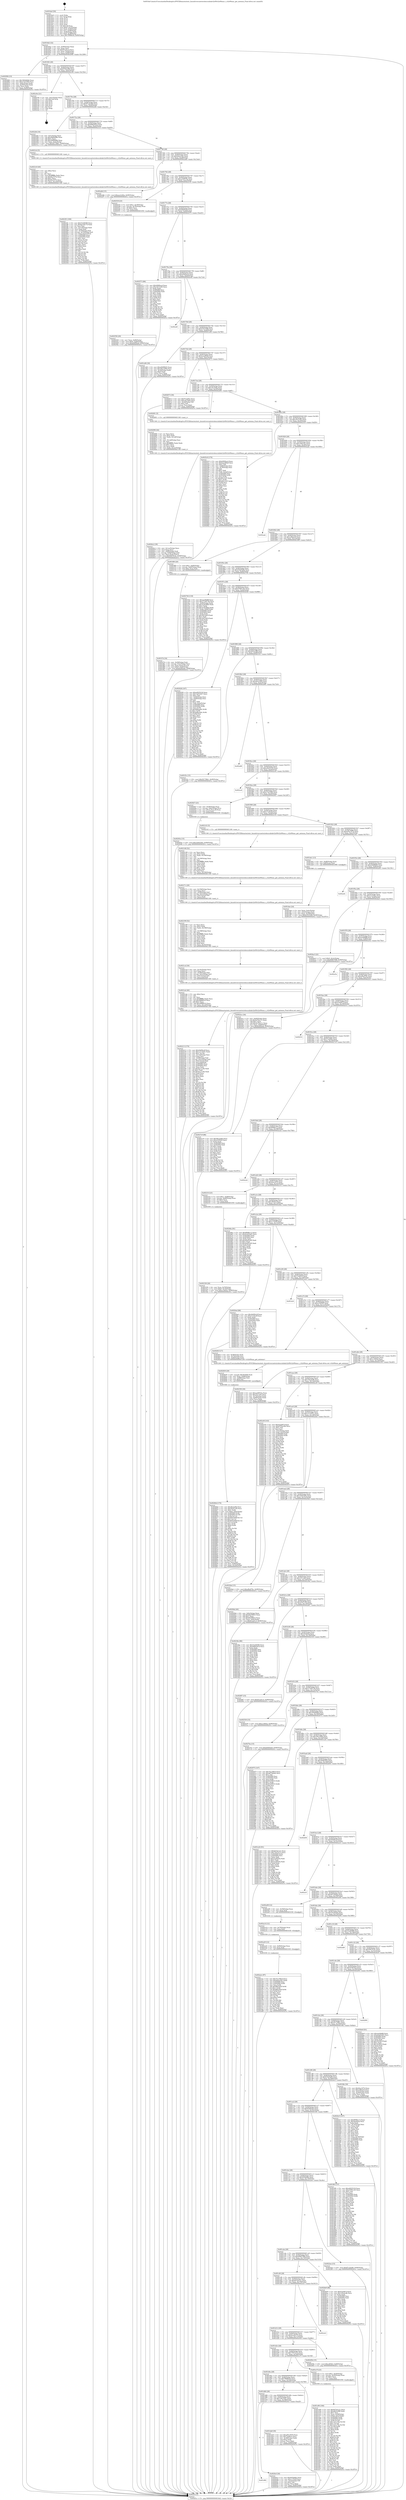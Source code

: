 digraph "0x4016a0" {
  label = "0x4016a0 (/mnt/c/Users/mathe/Desktop/tcc/POCII/binaries/extr_linuxdriversnetwirelessralinkrt2x00rt2x00mac.c_rt2x00mac_get_antenna_Final-ollvm.out::main(0))"
  labelloc = "t"
  node[shape=record]

  Entry [label="",width=0.3,height=0.3,shape=circle,fillcolor=black,style=filled]
  "0x4016d2" [label="{
     0x4016d2 [32]\l
     | [instrs]\l
     &nbsp;&nbsp;0x4016d2 \<+6\>: mov -0x90(%rbp),%eax\l
     &nbsp;&nbsp;0x4016d8 \<+2\>: mov %eax,%ecx\l
     &nbsp;&nbsp;0x4016da \<+6\>: sub $0x81eaf1c5,%ecx\l
     &nbsp;&nbsp;0x4016e0 \<+6\>: mov %eax,-0x94(%rbp)\l
     &nbsp;&nbsp;0x4016e6 \<+6\>: mov %ecx,-0x98(%rbp)\l
     &nbsp;&nbsp;0x4016ec \<+6\>: je 0000000000402906 \<main+0x1266\>\l
  }"]
  "0x402906" [label="{
     0x402906 [33]\l
     | [instrs]\l
     &nbsp;&nbsp;0x402906 \<+5\>: mov $0x392b8db6,%eax\l
     &nbsp;&nbsp;0x40290b \<+5\>: mov $0xe7cb19d0,%ecx\l
     &nbsp;&nbsp;0x402910 \<+6\>: mov -0x8c(%rbp),%edx\l
     &nbsp;&nbsp;0x402916 \<+3\>: cmp -0x50(%rbp),%edx\l
     &nbsp;&nbsp;0x402919 \<+3\>: cmovl %ecx,%eax\l
     &nbsp;&nbsp;0x40291c \<+6\>: mov %eax,-0x90(%rbp)\l
     &nbsp;&nbsp;0x402922 \<+5\>: jmp 0000000000402f1e \<main+0x187e\>\l
  }"]
  "0x4016f2" [label="{
     0x4016f2 [28]\l
     | [instrs]\l
     &nbsp;&nbsp;0x4016f2 \<+5\>: jmp 00000000004016f7 \<main+0x57\>\l
     &nbsp;&nbsp;0x4016f7 \<+6\>: mov -0x94(%rbp),%eax\l
     &nbsp;&nbsp;0x4016fd \<+5\>: sub $0x8795e306,%eax\l
     &nbsp;&nbsp;0x401702 \<+6\>: mov %eax,-0x9c(%rbp)\l
     &nbsp;&nbsp;0x401708 \<+6\>: je 0000000000402c9e \<main+0x15fe\>\l
  }"]
  Exit [label="",width=0.3,height=0.3,shape=circle,fillcolor=black,style=filled,peripheries=2]
  "0x402c9e" [label="{
     0x402c9e [21]\l
     | [instrs]\l
     &nbsp;&nbsp;0x402c9e \<+3\>: mov -0x2c(%rbp),%eax\l
     &nbsp;&nbsp;0x402ca1 \<+7\>: add $0x1a8,%rsp\l
     &nbsp;&nbsp;0x402ca8 \<+1\>: pop %rbx\l
     &nbsp;&nbsp;0x402ca9 \<+2\>: pop %r12\l
     &nbsp;&nbsp;0x402cab \<+2\>: pop %r13\l
     &nbsp;&nbsp;0x402cad \<+2\>: pop %r14\l
     &nbsp;&nbsp;0x402caf \<+2\>: pop %r15\l
     &nbsp;&nbsp;0x402cb1 \<+1\>: pop %rbp\l
     &nbsp;&nbsp;0x402cb2 \<+1\>: ret\l
  }"]
  "0x40170e" [label="{
     0x40170e [28]\l
     | [instrs]\l
     &nbsp;&nbsp;0x40170e \<+5\>: jmp 0000000000401713 \<main+0x73\>\l
     &nbsp;&nbsp;0x401713 \<+6\>: mov -0x94(%rbp),%eax\l
     &nbsp;&nbsp;0x401719 \<+5\>: sub $0x87caba84,%eax\l
     &nbsp;&nbsp;0x40171e \<+6\>: mov %eax,-0xa0(%rbp)\l
     &nbsp;&nbsp;0x401724 \<+6\>: je 00000000004022fd \<main+0xc5d\>\l
  }"]
  "0x402a2c" [label="{
     0x402a2c [97]\l
     | [instrs]\l
     &nbsp;&nbsp;0x402a2c \<+5\>: mov $0x7bc196ed,%ecx\l
     &nbsp;&nbsp;0x402a31 \<+5\>: mov $0x9a0ce5dc,%edx\l
     &nbsp;&nbsp;0x402a36 \<+7\>: mov 0x405060,%esi\l
     &nbsp;&nbsp;0x402a3d \<+8\>: mov 0x405064,%r8d\l
     &nbsp;&nbsp;0x402a45 \<+3\>: mov %esi,%r9d\l
     &nbsp;&nbsp;0x402a48 \<+7\>: add $0x96b3426,%r9d\l
     &nbsp;&nbsp;0x402a4f \<+4\>: sub $0x1,%r9d\l
     &nbsp;&nbsp;0x402a53 \<+7\>: sub $0x96b3426,%r9d\l
     &nbsp;&nbsp;0x402a5a \<+4\>: imul %r9d,%esi\l
     &nbsp;&nbsp;0x402a5e \<+3\>: and $0x1,%esi\l
     &nbsp;&nbsp;0x402a61 \<+3\>: cmp $0x0,%esi\l
     &nbsp;&nbsp;0x402a64 \<+4\>: sete %r10b\l
     &nbsp;&nbsp;0x402a68 \<+4\>: cmp $0xa,%r8d\l
     &nbsp;&nbsp;0x402a6c \<+4\>: setl %r11b\l
     &nbsp;&nbsp;0x402a70 \<+3\>: mov %r10b,%bl\l
     &nbsp;&nbsp;0x402a73 \<+3\>: and %r11b,%bl\l
     &nbsp;&nbsp;0x402a76 \<+3\>: xor %r11b,%r10b\l
     &nbsp;&nbsp;0x402a79 \<+3\>: or %r10b,%bl\l
     &nbsp;&nbsp;0x402a7c \<+3\>: test $0x1,%bl\l
     &nbsp;&nbsp;0x402a7f \<+3\>: cmovne %edx,%ecx\l
     &nbsp;&nbsp;0x402a82 \<+6\>: mov %ecx,-0x90(%rbp)\l
     &nbsp;&nbsp;0x402a88 \<+5\>: jmp 0000000000402f1e \<main+0x187e\>\l
  }"]
  "0x4022fd" [label="{
     0x4022fd [34]\l
     | [instrs]\l
     &nbsp;&nbsp;0x4022fd \<+3\>: mov -0x5c(%rbp),%eax\l
     &nbsp;&nbsp;0x402300 \<+5\>: sub $0x2668dd8b,%eax\l
     &nbsp;&nbsp;0x402305 \<+3\>: add $0x1,%eax\l
     &nbsp;&nbsp;0x402308 \<+5\>: add $0x2668dd8b,%eax\l
     &nbsp;&nbsp;0x40230d \<+3\>: mov %eax,-0x5c(%rbp)\l
     &nbsp;&nbsp;0x402310 \<+10\>: movl $0x5f1758b1,-0x90(%rbp)\l
     &nbsp;&nbsp;0x40231a \<+5\>: jmp 0000000000402f1e \<main+0x187e\>\l
  }"]
  "0x40172a" [label="{
     0x40172a [28]\l
     | [instrs]\l
     &nbsp;&nbsp;0x40172a \<+5\>: jmp 000000000040172f \<main+0x8f\>\l
     &nbsp;&nbsp;0x40172f \<+6\>: mov -0x94(%rbp),%eax\l
     &nbsp;&nbsp;0x401735 \<+5\>: sub $0x908d3610,%eax\l
     &nbsp;&nbsp;0x40173a \<+6\>: mov %eax,-0xa4(%rbp)\l
     &nbsp;&nbsp;0x401740 \<+6\>: je 00000000004023c4 \<main+0xd24\>\l
  }"]
  "0x402a20" [label="{
     0x402a20 [12]\l
     | [instrs]\l
     &nbsp;&nbsp;0x402a20 \<+4\>: mov -0x80(%rbp),%rax\l
     &nbsp;&nbsp;0x402a24 \<+3\>: mov %rax,%rdi\l
     &nbsp;&nbsp;0x402a27 \<+5\>: call 0000000000401030 \<free@plt\>\l
     | [calls]\l
     &nbsp;&nbsp;0x401030 \{1\} (unknown)\l
  }"]
  "0x4023c4" [label="{
     0x4023c4 [5]\l
     | [instrs]\l
     &nbsp;&nbsp;0x4023c4 \<+5\>: call 0000000000401160 \<next_i\>\l
     | [calls]\l
     &nbsp;&nbsp;0x401160 \{1\} (/mnt/c/Users/mathe/Desktop/tcc/POCII/binaries/extr_linuxdriversnetwirelessralinkrt2x00rt2x00mac.c_rt2x00mac_get_antenna_Final-ollvm.out::next_i)\l
  }"]
  "0x401746" [label="{
     0x401746 [28]\l
     | [instrs]\l
     &nbsp;&nbsp;0x401746 \<+5\>: jmp 000000000040174b \<main+0xab\>\l
     &nbsp;&nbsp;0x40174b \<+6\>: mov -0x94(%rbp),%eax\l
     &nbsp;&nbsp;0x401751 \<+5\>: sub $0x9a0ce5dc,%eax\l
     &nbsp;&nbsp;0x401756 \<+6\>: mov %eax,-0xa8(%rbp)\l
     &nbsp;&nbsp;0x40175c \<+6\>: je 0000000000402a8d \<main+0x13ed\>\l
  }"]
  "0x402a14" [label="{
     0x402a14 [12]\l
     | [instrs]\l
     &nbsp;&nbsp;0x402a14 \<+4\>: mov -0x70(%rbp),%rax\l
     &nbsp;&nbsp;0x402a18 \<+3\>: mov %rax,%rdi\l
     &nbsp;&nbsp;0x402a1b \<+5\>: call 0000000000401030 \<free@plt\>\l
     | [calls]\l
     &nbsp;&nbsp;0x401030 \{1\} (unknown)\l
  }"]
  "0x402a8d" [label="{
     0x402a8d [15]\l
     | [instrs]\l
     &nbsp;&nbsp;0x402a8d \<+10\>: movl $0xece3c82a,-0x90(%rbp)\l
     &nbsp;&nbsp;0x402a97 \<+5\>: jmp 0000000000402f1e \<main+0x187e\>\l
  }"]
  "0x401762" [label="{
     0x401762 [28]\l
     | [instrs]\l
     &nbsp;&nbsp;0x401762 \<+5\>: jmp 0000000000401767 \<main+0xc7\>\l
     &nbsp;&nbsp;0x401767 \<+6\>: mov -0x94(%rbp),%eax\l
     &nbsp;&nbsp;0x40176d \<+5\>: sub $0xaa59935a,%eax\l
     &nbsp;&nbsp;0x401772 \<+6\>: mov %eax,-0xac(%rbp)\l
     &nbsp;&nbsp;0x401778 \<+6\>: je 000000000040253f \<main+0xe9f\>\l
  }"]
  "0x40293e" [label="{
     0x40293e [15]\l
     | [instrs]\l
     &nbsp;&nbsp;0x40293e \<+10\>: movl $0x1b043262,-0x90(%rbp)\l
     &nbsp;&nbsp;0x402948 \<+5\>: jmp 0000000000402f1e \<main+0x187e\>\l
  }"]
  "0x40253f" [label="{
     0x40253f [23]\l
     | [instrs]\l
     &nbsp;&nbsp;0x40253f \<+7\>: movl $0x1,-0x78(%rbp)\l
     &nbsp;&nbsp;0x402546 \<+4\>: movslq -0x78(%rbp),%rax\l
     &nbsp;&nbsp;0x40254a \<+4\>: shl $0x2,%rax\l
     &nbsp;&nbsp;0x40254e \<+3\>: mov %rax,%rdi\l
     &nbsp;&nbsp;0x402551 \<+5\>: call 0000000000401050 \<malloc@plt\>\l
     | [calls]\l
     &nbsp;&nbsp;0x401050 \{1\} (unknown)\l
  }"]
  "0x40177e" [label="{
     0x40177e [28]\l
     | [instrs]\l
     &nbsp;&nbsp;0x40177e \<+5\>: jmp 0000000000401783 \<main+0xe3\>\l
     &nbsp;&nbsp;0x401783 \<+6\>: mov -0x94(%rbp),%eax\l
     &nbsp;&nbsp;0x401789 \<+5\>: sub $0xb00f5be8,%eax\l
     &nbsp;&nbsp;0x40178e \<+6\>: mov %eax,-0xb0(%rbp)\l
     &nbsp;&nbsp;0x401794 \<+6\>: je 0000000000402573 \<main+0xed3\>\l
  }"]
  "0x40284d" [label="{
     0x40284d [170]\l
     | [instrs]\l
     &nbsp;&nbsp;0x40284d \<+5\>: mov $0xdfe3c06d,%esi\l
     &nbsp;&nbsp;0x402852 \<+5\>: mov $0x262f7c94,%ecx\l
     &nbsp;&nbsp;0x402857 \<+3\>: mov $0x1,%r8b\l
     &nbsp;&nbsp;0x40285a \<+10\>: movl $0x0,-0x8c(%rbp)\l
     &nbsp;&nbsp;0x402864 \<+8\>: mov 0x405060,%r9d\l
     &nbsp;&nbsp;0x40286c \<+8\>: mov 0x405064,%r10d\l
     &nbsp;&nbsp;0x402874 \<+3\>: mov %r9d,%r11d\l
     &nbsp;&nbsp;0x402877 \<+7\>: add $0x6041640f,%r11d\l
     &nbsp;&nbsp;0x40287e \<+4\>: sub $0x1,%r11d\l
     &nbsp;&nbsp;0x402882 \<+7\>: sub $0x6041640f,%r11d\l
     &nbsp;&nbsp;0x402889 \<+4\>: imul %r11d,%r9d\l
     &nbsp;&nbsp;0x40288d \<+4\>: and $0x1,%r9d\l
     &nbsp;&nbsp;0x402891 \<+4\>: cmp $0x0,%r9d\l
     &nbsp;&nbsp;0x402895 \<+3\>: sete %bl\l
     &nbsp;&nbsp;0x402898 \<+4\>: cmp $0xa,%r10d\l
     &nbsp;&nbsp;0x40289c \<+4\>: setl %r14b\l
     &nbsp;&nbsp;0x4028a0 \<+3\>: mov %bl,%r15b\l
     &nbsp;&nbsp;0x4028a3 \<+4\>: xor $0xff,%r15b\l
     &nbsp;&nbsp;0x4028a7 \<+3\>: mov %r14b,%r12b\l
     &nbsp;&nbsp;0x4028aa \<+4\>: xor $0xff,%r12b\l
     &nbsp;&nbsp;0x4028ae \<+4\>: xor $0x1,%r8b\l
     &nbsp;&nbsp;0x4028b2 \<+3\>: mov %r15b,%r13b\l
     &nbsp;&nbsp;0x4028b5 \<+4\>: and $0xff,%r13b\l
     &nbsp;&nbsp;0x4028b9 \<+3\>: and %r8b,%bl\l
     &nbsp;&nbsp;0x4028bc \<+3\>: mov %r12b,%dl\l
     &nbsp;&nbsp;0x4028bf \<+3\>: and $0xff,%dl\l
     &nbsp;&nbsp;0x4028c2 \<+3\>: and %r8b,%r14b\l
     &nbsp;&nbsp;0x4028c5 \<+3\>: or %bl,%r13b\l
     &nbsp;&nbsp;0x4028c8 \<+3\>: or %r14b,%dl\l
     &nbsp;&nbsp;0x4028cb \<+3\>: xor %dl,%r13b\l
     &nbsp;&nbsp;0x4028ce \<+3\>: or %r12b,%r15b\l
     &nbsp;&nbsp;0x4028d1 \<+4\>: xor $0xff,%r15b\l
     &nbsp;&nbsp;0x4028d5 \<+4\>: or $0x1,%r8b\l
     &nbsp;&nbsp;0x4028d9 \<+3\>: and %r8b,%r15b\l
     &nbsp;&nbsp;0x4028dc \<+3\>: or %r15b,%r13b\l
     &nbsp;&nbsp;0x4028df \<+4\>: test $0x1,%r13b\l
     &nbsp;&nbsp;0x4028e3 \<+3\>: cmovne %ecx,%esi\l
     &nbsp;&nbsp;0x4028e6 \<+6\>: mov %esi,-0x90(%rbp)\l
     &nbsp;&nbsp;0x4028ec \<+6\>: mov %eax,-0x1b0(%rbp)\l
     &nbsp;&nbsp;0x4028f2 \<+5\>: jmp 0000000000402f1e \<main+0x187e\>\l
  }"]
  "0x402573" [label="{
     0x402573 [86]\l
     | [instrs]\l
     &nbsp;&nbsp;0x402573 \<+5\>: mov $0xb06f4acd,%eax\l
     &nbsp;&nbsp;0x402578 \<+5\>: mov $0xc9231df3,%ecx\l
     &nbsp;&nbsp;0x40257d \<+2\>: xor %edx,%edx\l
     &nbsp;&nbsp;0x40257f \<+7\>: mov 0x405060,%esi\l
     &nbsp;&nbsp;0x402586 \<+7\>: mov 0x405064,%edi\l
     &nbsp;&nbsp;0x40258d \<+3\>: sub $0x1,%edx\l
     &nbsp;&nbsp;0x402590 \<+3\>: mov %esi,%r8d\l
     &nbsp;&nbsp;0x402593 \<+3\>: add %edx,%r8d\l
     &nbsp;&nbsp;0x402596 \<+4\>: imul %r8d,%esi\l
     &nbsp;&nbsp;0x40259a \<+3\>: and $0x1,%esi\l
     &nbsp;&nbsp;0x40259d \<+3\>: cmp $0x0,%esi\l
     &nbsp;&nbsp;0x4025a0 \<+4\>: sete %r9b\l
     &nbsp;&nbsp;0x4025a4 \<+3\>: cmp $0xa,%edi\l
     &nbsp;&nbsp;0x4025a7 \<+4\>: setl %r10b\l
     &nbsp;&nbsp;0x4025ab \<+3\>: mov %r9b,%r11b\l
     &nbsp;&nbsp;0x4025ae \<+3\>: and %r10b,%r11b\l
     &nbsp;&nbsp;0x4025b1 \<+3\>: xor %r10b,%r9b\l
     &nbsp;&nbsp;0x4025b4 \<+3\>: or %r9b,%r11b\l
     &nbsp;&nbsp;0x4025b7 \<+4\>: test $0x1,%r11b\l
     &nbsp;&nbsp;0x4025bb \<+3\>: cmovne %ecx,%eax\l
     &nbsp;&nbsp;0x4025be \<+6\>: mov %eax,-0x90(%rbp)\l
     &nbsp;&nbsp;0x4025c4 \<+5\>: jmp 0000000000402f1e \<main+0x187e\>\l
  }"]
  "0x40179a" [label="{
     0x40179a [28]\l
     | [instrs]\l
     &nbsp;&nbsp;0x40179a \<+5\>: jmp 000000000040179f \<main+0xff\>\l
     &nbsp;&nbsp;0x40179f \<+6\>: mov -0x94(%rbp),%eax\l
     &nbsp;&nbsp;0x4017a5 \<+5\>: sub $0xb06f4acd,%eax\l
     &nbsp;&nbsp;0x4017aa \<+6\>: mov %eax,-0xb4(%rbp)\l
     &nbsp;&nbsp;0x4017b0 \<+6\>: je 0000000000402e4f \<main+0x17af\>\l
  }"]
  "0x402830" [label="{
     0x402830 [29]\l
     | [instrs]\l
     &nbsp;&nbsp;0x402830 \<+10\>: movabs $0x4030b6,%rdi\l
     &nbsp;&nbsp;0x40283a \<+6\>: mov %eax,-0x88(%rbp)\l
     &nbsp;&nbsp;0x402840 \<+6\>: mov -0x88(%rbp),%esi\l
     &nbsp;&nbsp;0x402846 \<+2\>: mov $0x0,%al\l
     &nbsp;&nbsp;0x402848 \<+5\>: call 0000000000401040 \<printf@plt\>\l
     | [calls]\l
     &nbsp;&nbsp;0x401040 \{1\} (unknown)\l
  }"]
  "0x402e4f" [label="{
     0x402e4f\l
  }", style=dashed]
  "0x4017b6" [label="{
     0x4017b6 [28]\l
     | [instrs]\l
     &nbsp;&nbsp;0x4017b6 \<+5\>: jmp 00000000004017bb \<main+0x11b\>\l
     &nbsp;&nbsp;0x4017bb \<+6\>: mov -0x94(%rbp),%eax\l
     &nbsp;&nbsp;0x4017c1 \<+5\>: sub $0xb3533384,%eax\l
     &nbsp;&nbsp;0x4017c6 \<+6\>: mov %eax,-0xb8(%rbp)\l
     &nbsp;&nbsp;0x4017cc \<+6\>: je 0000000000401e06 \<main+0x766\>\l
  }"]
  "0x4026c2" [label="{
     0x4026c2 [39]\l
     | [instrs]\l
     &nbsp;&nbsp;0x4026c2 \<+6\>: mov -0x1ac(%rbp),%ecx\l
     &nbsp;&nbsp;0x4026c8 \<+3\>: imul %eax,%ecx\l
     &nbsp;&nbsp;0x4026cb \<+4\>: mov -0x80(%rbp),%rdi\l
     &nbsp;&nbsp;0x4026cf \<+7\>: movslq -0x84(%rbp),%r8\l
     &nbsp;&nbsp;0x4026d6 \<+4\>: mov %ecx,(%rdi,%r8,4)\l
     &nbsp;&nbsp;0x4026da \<+10\>: movl $0x5947014c,-0x90(%rbp)\l
     &nbsp;&nbsp;0x4026e4 \<+5\>: jmp 0000000000402f1e \<main+0x187e\>\l
  }"]
  "0x401e06" [label="{
     0x401e06 [30]\l
     | [instrs]\l
     &nbsp;&nbsp;0x401e06 \<+5\>: mov $0xe9d98645,%eax\l
     &nbsp;&nbsp;0x401e0b \<+5\>: mov $0x39e1e994,%ecx\l
     &nbsp;&nbsp;0x401e10 \<+3\>: mov -0x34(%rbp),%edx\l
     &nbsp;&nbsp;0x401e13 \<+3\>: cmp $0x0,%edx\l
     &nbsp;&nbsp;0x401e16 \<+3\>: cmove %ecx,%eax\l
     &nbsp;&nbsp;0x401e19 \<+6\>: mov %eax,-0x90(%rbp)\l
     &nbsp;&nbsp;0x401e1f \<+5\>: jmp 0000000000402f1e \<main+0x187e\>\l
  }"]
  "0x4017d2" [label="{
     0x4017d2 [28]\l
     | [instrs]\l
     &nbsp;&nbsp;0x4017d2 \<+5\>: jmp 00000000004017d7 \<main+0x137\>\l
     &nbsp;&nbsp;0x4017d7 \<+6\>: mov -0x94(%rbp),%eax\l
     &nbsp;&nbsp;0x4017dd \<+5\>: sub $0xbeee89a8,%eax\l
     &nbsp;&nbsp;0x4017e2 \<+6\>: mov %eax,-0xbc(%rbp)\l
     &nbsp;&nbsp;0x4017e8 \<+6\>: je 0000000000402673 \<main+0xfd3\>\l
  }"]
  "0x402696" [label="{
     0x402696 [44]\l
     | [instrs]\l
     &nbsp;&nbsp;0x402696 \<+2\>: xor %ecx,%ecx\l
     &nbsp;&nbsp;0x402698 \<+5\>: mov $0x2,%edx\l
     &nbsp;&nbsp;0x40269d \<+6\>: mov %edx,-0x1a8(%rbp)\l
     &nbsp;&nbsp;0x4026a3 \<+1\>: cltd\l
     &nbsp;&nbsp;0x4026a4 \<+6\>: mov -0x1a8(%rbp),%esi\l
     &nbsp;&nbsp;0x4026aa \<+2\>: idiv %esi\l
     &nbsp;&nbsp;0x4026ac \<+6\>: imul $0xfffffffe,%edx,%edx\l
     &nbsp;&nbsp;0x4026b2 \<+3\>: sub $0x1,%ecx\l
     &nbsp;&nbsp;0x4026b5 \<+2\>: sub %ecx,%edx\l
     &nbsp;&nbsp;0x4026b7 \<+6\>: mov %edx,-0x1ac(%rbp)\l
     &nbsp;&nbsp;0x4026bd \<+5\>: call 0000000000401160 \<next_i\>\l
     | [calls]\l
     &nbsp;&nbsp;0x401160 \{1\} (/mnt/c/Users/mathe/Desktop/tcc/POCII/binaries/extr_linuxdriversnetwirelessralinkrt2x00rt2x00mac.c_rt2x00mac_get_antenna_Final-ollvm.out::next_i)\l
  }"]
  "0x402673" [label="{
     0x402673 [30]\l
     | [instrs]\l
     &nbsp;&nbsp;0x402673 \<+5\>: mov $0xf7e2df2e,%eax\l
     &nbsp;&nbsp;0x402678 \<+5\>: mov $0xc4a7defe,%ecx\l
     &nbsp;&nbsp;0x40267d \<+3\>: mov -0x2d(%rbp),%dl\l
     &nbsp;&nbsp;0x402680 \<+3\>: test $0x1,%dl\l
     &nbsp;&nbsp;0x402683 \<+3\>: cmovne %ecx,%eax\l
     &nbsp;&nbsp;0x402686 \<+6\>: mov %eax,-0x90(%rbp)\l
     &nbsp;&nbsp;0x40268c \<+5\>: jmp 0000000000402f1e \<main+0x187e\>\l
  }"]
  "0x4017ee" [label="{
     0x4017ee [28]\l
     | [instrs]\l
     &nbsp;&nbsp;0x4017ee \<+5\>: jmp 00000000004017f3 \<main+0x153\>\l
     &nbsp;&nbsp;0x4017f3 \<+6\>: mov -0x94(%rbp),%eax\l
     &nbsp;&nbsp;0x4017f9 \<+5\>: sub $0xc4a7defe,%eax\l
     &nbsp;&nbsp;0x4017fe \<+6\>: mov %eax,-0xc0(%rbp)\l
     &nbsp;&nbsp;0x401804 \<+6\>: je 0000000000402691 \<main+0xff1\>\l
  }"]
  "0x402556" [label="{
     0x402556 [29]\l
     | [instrs]\l
     &nbsp;&nbsp;0x402556 \<+4\>: mov %rax,-0x80(%rbp)\l
     &nbsp;&nbsp;0x40255a \<+10\>: movl $0x0,-0x84(%rbp)\l
     &nbsp;&nbsp;0x402564 \<+10\>: movl $0xb00f5be8,-0x90(%rbp)\l
     &nbsp;&nbsp;0x40256e \<+5\>: jmp 0000000000402f1e \<main+0x187e\>\l
  }"]
  "0x402691" [label="{
     0x402691 [5]\l
     | [instrs]\l
     &nbsp;&nbsp;0x402691 \<+5\>: call 0000000000401160 \<next_i\>\l
     | [calls]\l
     &nbsp;&nbsp;0x401160 \{1\} (/mnt/c/Users/mathe/Desktop/tcc/POCII/binaries/extr_linuxdriversnetwirelessralinkrt2x00rt2x00mac.c_rt2x00mac_get_antenna_Final-ollvm.out::next_i)\l
  }"]
  "0x40180a" [label="{
     0x40180a [28]\l
     | [instrs]\l
     &nbsp;&nbsp;0x40180a \<+5\>: jmp 000000000040180f \<main+0x16f\>\l
     &nbsp;&nbsp;0x40180f \<+6\>: mov -0x94(%rbp),%eax\l
     &nbsp;&nbsp;0x401815 \<+5\>: sub $0xc9231df3,%eax\l
     &nbsp;&nbsp;0x40181a \<+6\>: mov %eax,-0xc4(%rbp)\l
     &nbsp;&nbsp;0x401820 \<+6\>: je 00000000004025c9 \<main+0xf29\>\l
  }"]
  "0x4023f1" [label="{
     0x4023f1 [106]\l
     | [instrs]\l
     &nbsp;&nbsp;0x4023f1 \<+5\>: mov $0x53e46580,%ecx\l
     &nbsp;&nbsp;0x4023f6 \<+5\>: mov $0x6ecd4174,%edx\l
     &nbsp;&nbsp;0x4023fb \<+2\>: xor %esi,%esi\l
     &nbsp;&nbsp;0x4023fd \<+6\>: mov -0x1a4(%rbp),%edi\l
     &nbsp;&nbsp;0x402403 \<+3\>: imul %eax,%edi\l
     &nbsp;&nbsp;0x402406 \<+4\>: mov -0x70(%rbp),%r8\l
     &nbsp;&nbsp;0x40240a \<+4\>: movslq -0x74(%rbp),%r9\l
     &nbsp;&nbsp;0x40240e \<+4\>: mov %edi,(%r8,%r9,4)\l
     &nbsp;&nbsp;0x402412 \<+7\>: mov 0x405060,%eax\l
     &nbsp;&nbsp;0x402419 \<+7\>: mov 0x405064,%edi\l
     &nbsp;&nbsp;0x402420 \<+3\>: sub $0x1,%esi\l
     &nbsp;&nbsp;0x402423 \<+3\>: mov %eax,%r10d\l
     &nbsp;&nbsp;0x402426 \<+3\>: add %esi,%r10d\l
     &nbsp;&nbsp;0x402429 \<+4\>: imul %r10d,%eax\l
     &nbsp;&nbsp;0x40242d \<+3\>: and $0x1,%eax\l
     &nbsp;&nbsp;0x402430 \<+3\>: cmp $0x0,%eax\l
     &nbsp;&nbsp;0x402433 \<+4\>: sete %r11b\l
     &nbsp;&nbsp;0x402437 \<+3\>: cmp $0xa,%edi\l
     &nbsp;&nbsp;0x40243a \<+3\>: setl %bl\l
     &nbsp;&nbsp;0x40243d \<+3\>: mov %r11b,%r14b\l
     &nbsp;&nbsp;0x402440 \<+3\>: and %bl,%r14b\l
     &nbsp;&nbsp;0x402443 \<+3\>: xor %bl,%r11b\l
     &nbsp;&nbsp;0x402446 \<+3\>: or %r11b,%r14b\l
     &nbsp;&nbsp;0x402449 \<+4\>: test $0x1,%r14b\l
     &nbsp;&nbsp;0x40244d \<+3\>: cmovne %edx,%ecx\l
     &nbsp;&nbsp;0x402450 \<+6\>: mov %ecx,-0x90(%rbp)\l
     &nbsp;&nbsp;0x402456 \<+5\>: jmp 0000000000402f1e \<main+0x187e\>\l
  }"]
  "0x4025c9" [label="{
     0x4025c9 [170]\l
     | [instrs]\l
     &nbsp;&nbsp;0x4025c9 \<+5\>: mov $0xb06f4acd,%eax\l
     &nbsp;&nbsp;0x4025ce \<+5\>: mov $0xbeee89a8,%ecx\l
     &nbsp;&nbsp;0x4025d3 \<+2\>: mov $0x1,%dl\l
     &nbsp;&nbsp;0x4025d5 \<+6\>: mov -0x84(%rbp),%esi\l
     &nbsp;&nbsp;0x4025db \<+3\>: cmp -0x78(%rbp),%esi\l
     &nbsp;&nbsp;0x4025de \<+4\>: setl %dil\l
     &nbsp;&nbsp;0x4025e2 \<+4\>: and $0x1,%dil\l
     &nbsp;&nbsp;0x4025e6 \<+4\>: mov %dil,-0x2d(%rbp)\l
     &nbsp;&nbsp;0x4025ea \<+7\>: mov 0x405060,%esi\l
     &nbsp;&nbsp;0x4025f1 \<+8\>: mov 0x405064,%r8d\l
     &nbsp;&nbsp;0x4025f9 \<+3\>: mov %esi,%r9d\l
     &nbsp;&nbsp;0x4025fc \<+7\>: sub $0xdf3c3c07,%r9d\l
     &nbsp;&nbsp;0x402603 \<+4\>: sub $0x1,%r9d\l
     &nbsp;&nbsp;0x402607 \<+7\>: add $0xdf3c3c07,%r9d\l
     &nbsp;&nbsp;0x40260e \<+4\>: imul %r9d,%esi\l
     &nbsp;&nbsp;0x402612 \<+3\>: and $0x1,%esi\l
     &nbsp;&nbsp;0x402615 \<+3\>: cmp $0x0,%esi\l
     &nbsp;&nbsp;0x402618 \<+4\>: sete %dil\l
     &nbsp;&nbsp;0x40261c \<+4\>: cmp $0xa,%r8d\l
     &nbsp;&nbsp;0x402620 \<+4\>: setl %r10b\l
     &nbsp;&nbsp;0x402624 \<+3\>: mov %dil,%r11b\l
     &nbsp;&nbsp;0x402627 \<+4\>: xor $0xff,%r11b\l
     &nbsp;&nbsp;0x40262b \<+3\>: mov %r10b,%bl\l
     &nbsp;&nbsp;0x40262e \<+3\>: xor $0xff,%bl\l
     &nbsp;&nbsp;0x402631 \<+3\>: xor $0x0,%dl\l
     &nbsp;&nbsp;0x402634 \<+3\>: mov %r11b,%r14b\l
     &nbsp;&nbsp;0x402637 \<+4\>: and $0x0,%r14b\l
     &nbsp;&nbsp;0x40263b \<+3\>: and %dl,%dil\l
     &nbsp;&nbsp;0x40263e \<+3\>: mov %bl,%r15b\l
     &nbsp;&nbsp;0x402641 \<+4\>: and $0x0,%r15b\l
     &nbsp;&nbsp;0x402645 \<+3\>: and %dl,%r10b\l
     &nbsp;&nbsp;0x402648 \<+3\>: or %dil,%r14b\l
     &nbsp;&nbsp;0x40264b \<+3\>: or %r10b,%r15b\l
     &nbsp;&nbsp;0x40264e \<+3\>: xor %r15b,%r14b\l
     &nbsp;&nbsp;0x402651 \<+3\>: or %bl,%r11b\l
     &nbsp;&nbsp;0x402654 \<+4\>: xor $0xff,%r11b\l
     &nbsp;&nbsp;0x402658 \<+3\>: or $0x0,%dl\l
     &nbsp;&nbsp;0x40265b \<+3\>: and %dl,%r11b\l
     &nbsp;&nbsp;0x40265e \<+3\>: or %r11b,%r14b\l
     &nbsp;&nbsp;0x402661 \<+4\>: test $0x1,%r14b\l
     &nbsp;&nbsp;0x402665 \<+3\>: cmovne %ecx,%eax\l
     &nbsp;&nbsp;0x402668 \<+6\>: mov %eax,-0x90(%rbp)\l
     &nbsp;&nbsp;0x40266e \<+5\>: jmp 0000000000402f1e \<main+0x187e\>\l
  }"]
  "0x401826" [label="{
     0x401826 [28]\l
     | [instrs]\l
     &nbsp;&nbsp;0x401826 \<+5\>: jmp 000000000040182b \<main+0x18b\>\l
     &nbsp;&nbsp;0x40182b \<+6\>: mov -0x94(%rbp),%eax\l
     &nbsp;&nbsp;0x401831 \<+5\>: sub $0xcc60a1bc,%eax\l
     &nbsp;&nbsp;0x401836 \<+6\>: mov %eax,-0xc8(%rbp)\l
     &nbsp;&nbsp;0x40183c \<+6\>: je 0000000000402aab \<main+0x140b\>\l
  }"]
  "0x4023c9" [label="{
     0x4023c9 [40]\l
     | [instrs]\l
     &nbsp;&nbsp;0x4023c9 \<+5\>: mov $0x2,%ecx\l
     &nbsp;&nbsp;0x4023ce \<+1\>: cltd\l
     &nbsp;&nbsp;0x4023cf \<+2\>: idiv %ecx\l
     &nbsp;&nbsp;0x4023d1 \<+6\>: imul $0xfffffffe,%edx,%ecx\l
     &nbsp;&nbsp;0x4023d7 \<+6\>: sub $0xf4e1f37b,%ecx\l
     &nbsp;&nbsp;0x4023dd \<+3\>: add $0x1,%ecx\l
     &nbsp;&nbsp;0x4023e0 \<+6\>: add $0xf4e1f37b,%ecx\l
     &nbsp;&nbsp;0x4023e6 \<+6\>: mov %ecx,-0x1a4(%rbp)\l
     &nbsp;&nbsp;0x4023ec \<+5\>: call 0000000000401160 \<next_i\>\l
     | [calls]\l
     &nbsp;&nbsp;0x401160 \{1\} (/mnt/c/Users/mathe/Desktop/tcc/POCII/binaries/extr_linuxdriversnetwirelessralinkrt2x00rt2x00mac.c_rt2x00mac_get_antenna_Final-ollvm.out::next_i)\l
  }"]
  "0x402aab" [label="{
     0x402aab\l
  }", style=dashed]
  "0x401842" [label="{
     0x401842 [28]\l
     | [instrs]\l
     &nbsp;&nbsp;0x401842 \<+5\>: jmp 0000000000401847 \<main+0x1a7\>\l
     &nbsp;&nbsp;0x401847 \<+6\>: mov -0x94(%rbp),%eax\l
     &nbsp;&nbsp;0x40184d \<+5\>: sub $0xcef8aee4,%eax\l
     &nbsp;&nbsp;0x401852 \<+6\>: mov %eax,-0xcc(%rbp)\l
     &nbsp;&nbsp;0x401858 \<+6\>: je 0000000000401f69 \<main+0x8c9\>\l
  }"]
  "0x402336" [label="{
     0x402336 [26]\l
     | [instrs]\l
     &nbsp;&nbsp;0x402336 \<+4\>: mov %rax,-0x70(%rbp)\l
     &nbsp;&nbsp;0x40233a \<+7\>: movl $0x0,-0x74(%rbp)\l
     &nbsp;&nbsp;0x402341 \<+10\>: movl $0xcc3002a,-0x90(%rbp)\l
     &nbsp;&nbsp;0x40234b \<+5\>: jmp 0000000000402f1e \<main+0x187e\>\l
  }"]
  "0x401f69" [label="{
     0x401f69 [20]\l
     | [instrs]\l
     &nbsp;&nbsp;0x401f69 \<+7\>: movl $0x1,-0x60(%rbp)\l
     &nbsp;&nbsp;0x401f70 \<+4\>: movslq -0x60(%rbp),%rax\l
     &nbsp;&nbsp;0x401f74 \<+4\>: imul $0xc,%rax,%rdi\l
     &nbsp;&nbsp;0x401f78 \<+5\>: call 0000000000401050 \<malloc@plt\>\l
     | [calls]\l
     &nbsp;&nbsp;0x401050 \{1\} (unknown)\l
  }"]
  "0x40185e" [label="{
     0x40185e [28]\l
     | [instrs]\l
     &nbsp;&nbsp;0x40185e \<+5\>: jmp 0000000000401863 \<main+0x1c3\>\l
     &nbsp;&nbsp;0x401863 \<+6\>: mov -0x94(%rbp),%eax\l
     &nbsp;&nbsp;0x401869 \<+5\>: sub $0xd3dd5282,%eax\l
     &nbsp;&nbsp;0x40186e \<+6\>: mov %eax,-0xd0(%rbp)\l
     &nbsp;&nbsp;0x401874 \<+6\>: je 0000000000402744 \<main+0x10a4\>\l
  }"]
  "0x402213" [label="{
     0x402213 [170]\l
     | [instrs]\l
     &nbsp;&nbsp;0x402213 \<+5\>: mov $0x44d94c2f,%ecx\l
     &nbsp;&nbsp;0x402218 \<+5\>: mov $0x1a7c4551,%edx\l
     &nbsp;&nbsp;0x40221d \<+3\>: mov $0x1,%r10b\l
     &nbsp;&nbsp;0x402220 \<+6\>: mov -0x1a0(%rbp),%esi\l
     &nbsp;&nbsp;0x402226 \<+3\>: imul %eax,%esi\l
     &nbsp;&nbsp;0x402229 \<+4\>: mov -0x58(%rbp),%r8\l
     &nbsp;&nbsp;0x40222d \<+4\>: movslq -0x5c(%rbp),%r9\l
     &nbsp;&nbsp;0x402231 \<+4\>: mov (%r8,%r9,8),%r8\l
     &nbsp;&nbsp;0x402235 \<+4\>: mov %esi,0x8(%r8)\l
     &nbsp;&nbsp;0x402239 \<+7\>: mov 0x405060,%eax\l
     &nbsp;&nbsp;0x402240 \<+7\>: mov 0x405064,%esi\l
     &nbsp;&nbsp;0x402247 \<+2\>: mov %eax,%edi\l
     &nbsp;&nbsp;0x402249 \<+6\>: sub $0xdac1cc82,%edi\l
     &nbsp;&nbsp;0x40224f \<+3\>: sub $0x1,%edi\l
     &nbsp;&nbsp;0x402252 \<+6\>: add $0xdac1cc82,%edi\l
     &nbsp;&nbsp;0x402258 \<+3\>: imul %edi,%eax\l
     &nbsp;&nbsp;0x40225b \<+3\>: and $0x1,%eax\l
     &nbsp;&nbsp;0x40225e \<+3\>: cmp $0x0,%eax\l
     &nbsp;&nbsp;0x402261 \<+4\>: sete %r11b\l
     &nbsp;&nbsp;0x402265 \<+3\>: cmp $0xa,%esi\l
     &nbsp;&nbsp;0x402268 \<+3\>: setl %bl\l
     &nbsp;&nbsp;0x40226b \<+3\>: mov %r11b,%r14b\l
     &nbsp;&nbsp;0x40226e \<+4\>: xor $0xff,%r14b\l
     &nbsp;&nbsp;0x402272 \<+3\>: mov %bl,%r15b\l
     &nbsp;&nbsp;0x402275 \<+4\>: xor $0xff,%r15b\l
     &nbsp;&nbsp;0x402279 \<+4\>: xor $0x1,%r10b\l
     &nbsp;&nbsp;0x40227d \<+3\>: mov %r14b,%r12b\l
     &nbsp;&nbsp;0x402280 \<+4\>: and $0xff,%r12b\l
     &nbsp;&nbsp;0x402284 \<+3\>: and %r10b,%r11b\l
     &nbsp;&nbsp;0x402287 \<+3\>: mov %r15b,%r13b\l
     &nbsp;&nbsp;0x40228a \<+4\>: and $0xff,%r13b\l
     &nbsp;&nbsp;0x40228e \<+3\>: and %r10b,%bl\l
     &nbsp;&nbsp;0x402291 \<+3\>: or %r11b,%r12b\l
     &nbsp;&nbsp;0x402294 \<+3\>: or %bl,%r13b\l
     &nbsp;&nbsp;0x402297 \<+3\>: xor %r13b,%r12b\l
     &nbsp;&nbsp;0x40229a \<+3\>: or %r15b,%r14b\l
     &nbsp;&nbsp;0x40229d \<+4\>: xor $0xff,%r14b\l
     &nbsp;&nbsp;0x4022a1 \<+4\>: or $0x1,%r10b\l
     &nbsp;&nbsp;0x4022a5 \<+3\>: and %r10b,%r14b\l
     &nbsp;&nbsp;0x4022a8 \<+3\>: or %r14b,%r12b\l
     &nbsp;&nbsp;0x4022ab \<+4\>: test $0x1,%r12b\l
     &nbsp;&nbsp;0x4022af \<+3\>: cmovne %edx,%ecx\l
     &nbsp;&nbsp;0x4022b2 \<+6\>: mov %ecx,-0x90(%rbp)\l
     &nbsp;&nbsp;0x4022b8 \<+5\>: jmp 0000000000402f1e \<main+0x187e\>\l
  }"]
  "0x402744" [label="{
     0x402744 [118]\l
     | [instrs]\l
     &nbsp;&nbsp;0x402744 \<+5\>: mov $0xeee9b88f,%eax\l
     &nbsp;&nbsp;0x402749 \<+5\>: mov $0x37349738,%ecx\l
     &nbsp;&nbsp;0x40274e \<+6\>: mov -0x84(%rbp),%edx\l
     &nbsp;&nbsp;0x402754 \<+6\>: sub $0x3e3b28b4,%edx\l
     &nbsp;&nbsp;0x40275a \<+3\>: add $0x1,%edx\l
     &nbsp;&nbsp;0x40275d \<+6\>: add $0x3e3b28b4,%edx\l
     &nbsp;&nbsp;0x402763 \<+6\>: mov %edx,-0x84(%rbp)\l
     &nbsp;&nbsp;0x402769 \<+7\>: mov 0x405060,%edx\l
     &nbsp;&nbsp;0x402770 \<+7\>: mov 0x405064,%esi\l
     &nbsp;&nbsp;0x402777 \<+2\>: mov %edx,%edi\l
     &nbsp;&nbsp;0x402779 \<+6\>: sub $0x3b53a61f,%edi\l
     &nbsp;&nbsp;0x40277f \<+3\>: sub $0x1,%edi\l
     &nbsp;&nbsp;0x402782 \<+6\>: add $0x3b53a61f,%edi\l
     &nbsp;&nbsp;0x402788 \<+3\>: imul %edi,%edx\l
     &nbsp;&nbsp;0x40278b \<+3\>: and $0x1,%edx\l
     &nbsp;&nbsp;0x40278e \<+3\>: cmp $0x0,%edx\l
     &nbsp;&nbsp;0x402791 \<+4\>: sete %r8b\l
     &nbsp;&nbsp;0x402795 \<+3\>: cmp $0xa,%esi\l
     &nbsp;&nbsp;0x402798 \<+4\>: setl %r9b\l
     &nbsp;&nbsp;0x40279c \<+3\>: mov %r8b,%r10b\l
     &nbsp;&nbsp;0x40279f \<+3\>: and %r9b,%r10b\l
     &nbsp;&nbsp;0x4027a2 \<+3\>: xor %r9b,%r8b\l
     &nbsp;&nbsp;0x4027a5 \<+3\>: or %r8b,%r10b\l
     &nbsp;&nbsp;0x4027a8 \<+4\>: test $0x1,%r10b\l
     &nbsp;&nbsp;0x4027ac \<+3\>: cmovne %ecx,%eax\l
     &nbsp;&nbsp;0x4027af \<+6\>: mov %eax,-0x90(%rbp)\l
     &nbsp;&nbsp;0x4027b5 \<+5\>: jmp 0000000000402f1e \<main+0x187e\>\l
  }"]
  "0x40187a" [label="{
     0x40187a [28]\l
     | [instrs]\l
     &nbsp;&nbsp;0x40187a \<+5\>: jmp 000000000040187f \<main+0x1df\>\l
     &nbsp;&nbsp;0x40187f \<+6\>: mov -0x94(%rbp),%eax\l
     &nbsp;&nbsp;0x401885 \<+5\>: sub $0xd7891c45,%eax\l
     &nbsp;&nbsp;0x40188a \<+6\>: mov %eax,-0xd4(%rbp)\l
     &nbsp;&nbsp;0x401890 \<+6\>: je 0000000000402028 \<main+0x988\>\l
  }"]
  "0x4021eb" [label="{
     0x4021eb [40]\l
     | [instrs]\l
     &nbsp;&nbsp;0x4021eb \<+5\>: mov $0x2,%ecx\l
     &nbsp;&nbsp;0x4021f0 \<+1\>: cltd\l
     &nbsp;&nbsp;0x4021f1 \<+2\>: idiv %ecx\l
     &nbsp;&nbsp;0x4021f3 \<+6\>: imul $0xfffffffe,%edx,%ecx\l
     &nbsp;&nbsp;0x4021f9 \<+6\>: sub $0x288f6010,%ecx\l
     &nbsp;&nbsp;0x4021ff \<+3\>: add $0x1,%ecx\l
     &nbsp;&nbsp;0x402202 \<+6\>: add $0x288f6010,%ecx\l
     &nbsp;&nbsp;0x402208 \<+6\>: mov %ecx,-0x1a0(%rbp)\l
     &nbsp;&nbsp;0x40220e \<+5\>: call 0000000000401160 \<next_i\>\l
     | [calls]\l
     &nbsp;&nbsp;0x401160 \{1\} (/mnt/c/Users/mathe/Desktop/tcc/POCII/binaries/extr_linuxdriversnetwirelessralinkrt2x00rt2x00mac.c_rt2x00mac_get_antenna_Final-ollvm.out::next_i)\l
  }"]
  "0x402028" [label="{
     0x402028 [167]\l
     | [instrs]\l
     &nbsp;&nbsp;0x402028 \<+5\>: mov $0xe4025218,%eax\l
     &nbsp;&nbsp;0x40202d \<+5\>: mov $0x7a815247,%ecx\l
     &nbsp;&nbsp;0x402032 \<+2\>: mov $0x1,%dl\l
     &nbsp;&nbsp;0x402034 \<+3\>: mov -0x64(%rbp),%esi\l
     &nbsp;&nbsp;0x402037 \<+3\>: cmp -0x60(%rbp),%esi\l
     &nbsp;&nbsp;0x40203a \<+4\>: setl %dil\l
     &nbsp;&nbsp;0x40203e \<+4\>: and $0x1,%dil\l
     &nbsp;&nbsp;0x402042 \<+4\>: mov %dil,-0x2e(%rbp)\l
     &nbsp;&nbsp;0x402046 \<+7\>: mov 0x405060,%esi\l
     &nbsp;&nbsp;0x40204d \<+8\>: mov 0x405064,%r8d\l
     &nbsp;&nbsp;0x402055 \<+3\>: mov %esi,%r9d\l
     &nbsp;&nbsp;0x402058 \<+7\>: sub $0xbd6eae8c,%r9d\l
     &nbsp;&nbsp;0x40205f \<+4\>: sub $0x1,%r9d\l
     &nbsp;&nbsp;0x402063 \<+7\>: add $0xbd6eae8c,%r9d\l
     &nbsp;&nbsp;0x40206a \<+4\>: imul %r9d,%esi\l
     &nbsp;&nbsp;0x40206e \<+3\>: and $0x1,%esi\l
     &nbsp;&nbsp;0x402071 \<+3\>: cmp $0x0,%esi\l
     &nbsp;&nbsp;0x402074 \<+4\>: sete %dil\l
     &nbsp;&nbsp;0x402078 \<+4\>: cmp $0xa,%r8d\l
     &nbsp;&nbsp;0x40207c \<+4\>: setl %r10b\l
     &nbsp;&nbsp;0x402080 \<+3\>: mov %dil,%r11b\l
     &nbsp;&nbsp;0x402083 \<+4\>: xor $0xff,%r11b\l
     &nbsp;&nbsp;0x402087 \<+3\>: mov %r10b,%bl\l
     &nbsp;&nbsp;0x40208a \<+3\>: xor $0xff,%bl\l
     &nbsp;&nbsp;0x40208d \<+3\>: xor $0x0,%dl\l
     &nbsp;&nbsp;0x402090 \<+3\>: mov %r11b,%r14b\l
     &nbsp;&nbsp;0x402093 \<+4\>: and $0x0,%r14b\l
     &nbsp;&nbsp;0x402097 \<+3\>: and %dl,%dil\l
     &nbsp;&nbsp;0x40209a \<+3\>: mov %bl,%r15b\l
     &nbsp;&nbsp;0x40209d \<+4\>: and $0x0,%r15b\l
     &nbsp;&nbsp;0x4020a1 \<+3\>: and %dl,%r10b\l
     &nbsp;&nbsp;0x4020a4 \<+3\>: or %dil,%r14b\l
     &nbsp;&nbsp;0x4020a7 \<+3\>: or %r10b,%r15b\l
     &nbsp;&nbsp;0x4020aa \<+3\>: xor %r15b,%r14b\l
     &nbsp;&nbsp;0x4020ad \<+3\>: or %bl,%r11b\l
     &nbsp;&nbsp;0x4020b0 \<+4\>: xor $0xff,%r11b\l
     &nbsp;&nbsp;0x4020b4 \<+3\>: or $0x0,%dl\l
     &nbsp;&nbsp;0x4020b7 \<+3\>: and %dl,%r11b\l
     &nbsp;&nbsp;0x4020ba \<+3\>: or %r11b,%r14b\l
     &nbsp;&nbsp;0x4020bd \<+4\>: test $0x1,%r14b\l
     &nbsp;&nbsp;0x4020c1 \<+3\>: cmovne %ecx,%eax\l
     &nbsp;&nbsp;0x4020c4 \<+6\>: mov %eax,-0x90(%rbp)\l
     &nbsp;&nbsp;0x4020ca \<+5\>: jmp 0000000000402f1e \<main+0x187e\>\l
  }"]
  "0x401896" [label="{
     0x401896 [28]\l
     | [instrs]\l
     &nbsp;&nbsp;0x401896 \<+5\>: jmp 000000000040189b \<main+0x1fb\>\l
     &nbsp;&nbsp;0x40189b \<+6\>: mov -0x94(%rbp),%eax\l
     &nbsp;&nbsp;0x4018a1 \<+5\>: sub $0xdbf3a388,%eax\l
     &nbsp;&nbsp;0x4018a6 \<+6\>: mov %eax,-0xd8(%rbp)\l
     &nbsp;&nbsp;0x4018ac \<+6\>: je 0000000000401f3c \<main+0x89c\>\l
  }"]
  "0x4021cd" [label="{
     0x4021cd [30]\l
     | [instrs]\l
     &nbsp;&nbsp;0x4021cd \<+6\>: mov -0x19c(%rbp),%ecx\l
     &nbsp;&nbsp;0x4021d3 \<+3\>: imul %eax,%ecx\l
     &nbsp;&nbsp;0x4021d6 \<+4\>: mov -0x58(%rbp),%r8\l
     &nbsp;&nbsp;0x4021da \<+4\>: movslq -0x5c(%rbp),%r9\l
     &nbsp;&nbsp;0x4021de \<+4\>: mov (%r8,%r9,8),%r8\l
     &nbsp;&nbsp;0x4021e2 \<+4\>: mov %ecx,0x4(%r8)\l
     &nbsp;&nbsp;0x4021e6 \<+5\>: call 0000000000401160 \<next_i\>\l
     | [calls]\l
     &nbsp;&nbsp;0x401160 \{1\} (/mnt/c/Users/mathe/Desktop/tcc/POCII/binaries/extr_linuxdriversnetwirelessralinkrt2x00rt2x00mac.c_rt2x00mac_get_antenna_Final-ollvm.out::next_i)\l
  }"]
  "0x401f3c" [label="{
     0x401f3c [15]\l
     | [instrs]\l
     &nbsp;&nbsp;0x401f3c \<+10\>: movl $0x5f1758b1,-0x90(%rbp)\l
     &nbsp;&nbsp;0x401f46 \<+5\>: jmp 0000000000402f1e \<main+0x187e\>\l
  }"]
  "0x4018b2" [label="{
     0x4018b2 [28]\l
     | [instrs]\l
     &nbsp;&nbsp;0x4018b2 \<+5\>: jmp 00000000004018b7 \<main+0x217\>\l
     &nbsp;&nbsp;0x4018b7 \<+6\>: mov -0x94(%rbp),%eax\l
     &nbsp;&nbsp;0x4018bd \<+5\>: sub $0xdfe3c06d,%eax\l
     &nbsp;&nbsp;0x4018c2 \<+6\>: mov %eax,-0xdc(%rbp)\l
     &nbsp;&nbsp;0x4018c8 \<+6\>: je 0000000000402e80 \<main+0x17e0\>\l
  }"]
  "0x402199" [label="{
     0x402199 [52]\l
     | [instrs]\l
     &nbsp;&nbsp;0x402199 \<+2\>: xor %ecx,%ecx\l
     &nbsp;&nbsp;0x40219b \<+5\>: mov $0x2,%edx\l
     &nbsp;&nbsp;0x4021a0 \<+6\>: mov %edx,-0x198(%rbp)\l
     &nbsp;&nbsp;0x4021a6 \<+1\>: cltd\l
     &nbsp;&nbsp;0x4021a7 \<+6\>: mov -0x198(%rbp),%esi\l
     &nbsp;&nbsp;0x4021ad \<+2\>: idiv %esi\l
     &nbsp;&nbsp;0x4021af \<+6\>: imul $0xfffffffe,%edx,%edx\l
     &nbsp;&nbsp;0x4021b5 \<+2\>: mov %ecx,%edi\l
     &nbsp;&nbsp;0x4021b7 \<+2\>: sub %edx,%edi\l
     &nbsp;&nbsp;0x4021b9 \<+2\>: mov %ecx,%edx\l
     &nbsp;&nbsp;0x4021bb \<+3\>: sub $0x1,%edx\l
     &nbsp;&nbsp;0x4021be \<+2\>: add %edx,%edi\l
     &nbsp;&nbsp;0x4021c0 \<+2\>: sub %edi,%ecx\l
     &nbsp;&nbsp;0x4021c2 \<+6\>: mov %ecx,-0x19c(%rbp)\l
     &nbsp;&nbsp;0x4021c8 \<+5\>: call 0000000000401160 \<next_i\>\l
     | [calls]\l
     &nbsp;&nbsp;0x401160 \{1\} (/mnt/c/Users/mathe/Desktop/tcc/POCII/binaries/extr_linuxdriversnetwirelessralinkrt2x00rt2x00mac.c_rt2x00mac_get_antenna_Final-ollvm.out::next_i)\l
  }"]
  "0x402e80" [label="{
     0x402e80\l
  }", style=dashed]
  "0x4018ce" [label="{
     0x4018ce [28]\l
     | [instrs]\l
     &nbsp;&nbsp;0x4018ce \<+5\>: jmp 00000000004018d3 \<main+0x233\>\l
     &nbsp;&nbsp;0x4018d3 \<+6\>: mov -0x94(%rbp),%eax\l
     &nbsp;&nbsp;0x4018d9 \<+5\>: sub $0xe4025218,%eax\l
     &nbsp;&nbsp;0x4018de \<+6\>: mov %eax,-0xe0(%rbp)\l
     &nbsp;&nbsp;0x4018e4 \<+6\>: je 0000000000402ce4 \<main+0x1644\>\l
  }"]
  "0x40217c" [label="{
     0x40217c [29]\l
     | [instrs]\l
     &nbsp;&nbsp;0x40217c \<+6\>: mov -0x194(%rbp),%ecx\l
     &nbsp;&nbsp;0x402182 \<+3\>: imul %eax,%ecx\l
     &nbsp;&nbsp;0x402185 \<+4\>: mov -0x58(%rbp),%r8\l
     &nbsp;&nbsp;0x402189 \<+4\>: movslq -0x5c(%rbp),%r9\l
     &nbsp;&nbsp;0x40218d \<+4\>: mov (%r8,%r9,8),%r8\l
     &nbsp;&nbsp;0x402191 \<+3\>: mov %ecx,(%r8)\l
     &nbsp;&nbsp;0x402194 \<+5\>: call 0000000000401160 \<next_i\>\l
     | [calls]\l
     &nbsp;&nbsp;0x401160 \{1\} (/mnt/c/Users/mathe/Desktop/tcc/POCII/binaries/extr_linuxdriversnetwirelessralinkrt2x00rt2x00mac.c_rt2x00mac_get_antenna_Final-ollvm.out::next_i)\l
  }"]
  "0x402ce4" [label="{
     0x402ce4\l
  }", style=dashed]
  "0x4018ea" [label="{
     0x4018ea [28]\l
     | [instrs]\l
     &nbsp;&nbsp;0x4018ea \<+5\>: jmp 00000000004018ef \<main+0x24f\>\l
     &nbsp;&nbsp;0x4018ef \<+6\>: mov -0x94(%rbp),%eax\l
     &nbsp;&nbsp;0x4018f5 \<+5\>: sub $0xe7cb19d0,%eax\l
     &nbsp;&nbsp;0x4018fa \<+6\>: mov %eax,-0xe4(%rbp)\l
     &nbsp;&nbsp;0x401900 \<+6\>: je 0000000000402927 \<main+0x1287\>\l
  }"]
  "0x402148" [label="{
     0x402148 [52]\l
     | [instrs]\l
     &nbsp;&nbsp;0x402148 \<+2\>: xor %ecx,%ecx\l
     &nbsp;&nbsp;0x40214a \<+5\>: mov $0x2,%edx\l
     &nbsp;&nbsp;0x40214f \<+6\>: mov %edx,-0x190(%rbp)\l
     &nbsp;&nbsp;0x402155 \<+1\>: cltd\l
     &nbsp;&nbsp;0x402156 \<+6\>: mov -0x190(%rbp),%esi\l
     &nbsp;&nbsp;0x40215c \<+2\>: idiv %esi\l
     &nbsp;&nbsp;0x40215e \<+6\>: imul $0xfffffffe,%edx,%edx\l
     &nbsp;&nbsp;0x402164 \<+2\>: mov %ecx,%edi\l
     &nbsp;&nbsp;0x402166 \<+2\>: sub %edx,%edi\l
     &nbsp;&nbsp;0x402168 \<+2\>: mov %ecx,%edx\l
     &nbsp;&nbsp;0x40216a \<+3\>: sub $0x1,%edx\l
     &nbsp;&nbsp;0x40216d \<+2\>: add %edx,%edi\l
     &nbsp;&nbsp;0x40216f \<+2\>: sub %edi,%ecx\l
     &nbsp;&nbsp;0x402171 \<+6\>: mov %ecx,-0x194(%rbp)\l
     &nbsp;&nbsp;0x402177 \<+5\>: call 0000000000401160 \<next_i\>\l
     | [calls]\l
     &nbsp;&nbsp;0x401160 \{1\} (/mnt/c/Users/mathe/Desktop/tcc/POCII/binaries/extr_linuxdriversnetwirelessralinkrt2x00rt2x00mac.c_rt2x00mac_get_antenna_Final-ollvm.out::next_i)\l
  }"]
  "0x402927" [label="{
     0x402927 [23]\l
     | [instrs]\l
     &nbsp;&nbsp;0x402927 \<+4\>: mov -0x58(%rbp),%rax\l
     &nbsp;&nbsp;0x40292b \<+7\>: movslq -0x8c(%rbp),%rcx\l
     &nbsp;&nbsp;0x402932 \<+4\>: mov (%rax,%rcx,8),%rax\l
     &nbsp;&nbsp;0x402936 \<+3\>: mov %rax,%rdi\l
     &nbsp;&nbsp;0x402939 \<+5\>: call 0000000000401030 \<free@plt\>\l
     | [calls]\l
     &nbsp;&nbsp;0x401030 \{1\} (unknown)\l
  }"]
  "0x401906" [label="{
     0x401906 [28]\l
     | [instrs]\l
     &nbsp;&nbsp;0x401906 \<+5\>: jmp 000000000040190b \<main+0x26b\>\l
     &nbsp;&nbsp;0x40190b \<+6\>: mov -0x94(%rbp),%eax\l
     &nbsp;&nbsp;0x401911 \<+5\>: sub $0xe7cd4a5f,%eax\l
     &nbsp;&nbsp;0x401916 \<+6\>: mov %eax,-0xe8(%rbp)\l
     &nbsp;&nbsp;0x40191c \<+6\>: je 0000000000402143 \<main+0xaa3\>\l
  }"]
  "0x401d82" [label="{
     0x401d82\l
  }", style=dashed]
  "0x402143" [label="{
     0x402143 [5]\l
     | [instrs]\l
     &nbsp;&nbsp;0x402143 \<+5\>: call 0000000000401160 \<next_i\>\l
     | [calls]\l
     &nbsp;&nbsp;0x401160 \{1\} (/mnt/c/Users/mathe/Desktop/tcc/POCII/binaries/extr_linuxdriversnetwirelessralinkrt2x00rt2x00mac.c_rt2x00mac_get_antenna_Final-ollvm.out::next_i)\l
  }"]
  "0x401922" [label="{
     0x401922 [28]\l
     | [instrs]\l
     &nbsp;&nbsp;0x401922 \<+5\>: jmp 0000000000401927 \<main+0x287\>\l
     &nbsp;&nbsp;0x401927 \<+6\>: mov -0x94(%rbp),%eax\l
     &nbsp;&nbsp;0x40192d \<+5\>: sub $0xe95a7879,%eax\l
     &nbsp;&nbsp;0x401932 \<+6\>: mov %eax,-0xec(%rbp)\l
     &nbsp;&nbsp;0x401938 \<+6\>: je 0000000000401de1 \<main+0x741\>\l
  }"]
  "0x4020cf" [label="{
     0x4020cf [30]\l
     | [instrs]\l
     &nbsp;&nbsp;0x4020cf \<+5\>: mov $0x645fe84e,%eax\l
     &nbsp;&nbsp;0x4020d4 \<+5\>: mov $0x1c7020f,%ecx\l
     &nbsp;&nbsp;0x4020d9 \<+3\>: mov -0x2e(%rbp),%dl\l
     &nbsp;&nbsp;0x4020dc \<+3\>: test $0x1,%dl\l
     &nbsp;&nbsp;0x4020df \<+3\>: cmovne %ecx,%eax\l
     &nbsp;&nbsp;0x4020e2 \<+6\>: mov %eax,-0x90(%rbp)\l
     &nbsp;&nbsp;0x4020e8 \<+5\>: jmp 0000000000402f1e \<main+0x187e\>\l
  }"]
  "0x401de1" [label="{
     0x401de1 [13]\l
     | [instrs]\l
     &nbsp;&nbsp;0x401de1 \<+4\>: mov -0x48(%rbp),%rax\l
     &nbsp;&nbsp;0x401de5 \<+4\>: mov 0x8(%rax),%rdi\l
     &nbsp;&nbsp;0x401de9 \<+5\>: call 0000000000401060 \<atoi@plt\>\l
     | [calls]\l
     &nbsp;&nbsp;0x401060 \{1\} (unknown)\l
  }"]
  "0x40193e" [label="{
     0x40193e [28]\l
     | [instrs]\l
     &nbsp;&nbsp;0x40193e \<+5\>: jmp 0000000000401943 \<main+0x2a3\>\l
     &nbsp;&nbsp;0x401943 \<+6\>: mov -0x94(%rbp),%eax\l
     &nbsp;&nbsp;0x401949 \<+5\>: sub $0xe9d98645,%eax\l
     &nbsp;&nbsp;0x40194e \<+6\>: mov %eax,-0xf0(%rbp)\l
     &nbsp;&nbsp;0x401954 \<+6\>: je 0000000000402a9c \<main+0x13fc\>\l
  }"]
  "0x401f7d" [label="{
     0x401f7d [34]\l
     | [instrs]\l
     &nbsp;&nbsp;0x401f7d \<+4\>: mov -0x58(%rbp),%rdi\l
     &nbsp;&nbsp;0x401f81 \<+4\>: movslq -0x5c(%rbp),%rcx\l
     &nbsp;&nbsp;0x401f85 \<+4\>: mov %rax,(%rdi,%rcx,8)\l
     &nbsp;&nbsp;0x401f89 \<+7\>: movl $0x0,-0x64(%rbp)\l
     &nbsp;&nbsp;0x401f90 \<+10\>: movl $0x62d92efa,-0x90(%rbp)\l
     &nbsp;&nbsp;0x401f9a \<+5\>: jmp 0000000000402f1e \<main+0x187e\>\l
  }"]
  "0x402a9c" [label="{
     0x402a9c\l
  }", style=dashed]
  "0x40195a" [label="{
     0x40195a [28]\l
     | [instrs]\l
     &nbsp;&nbsp;0x40195a \<+5\>: jmp 000000000040195f \<main+0x2bf\>\l
     &nbsp;&nbsp;0x40195f \<+6\>: mov -0x94(%rbp),%eax\l
     &nbsp;&nbsp;0x401965 \<+5\>: sub $0xece3c82a,%eax\l
     &nbsp;&nbsp;0x40196a \<+6\>: mov %eax,-0xf4(%rbp)\l
     &nbsp;&nbsp;0x401970 \<+6\>: je 0000000000402ba3 \<main+0x1503\>\l
  }"]
  "0x401e96" [label="{
     0x401e96 [166]\l
     | [instrs]\l
     &nbsp;&nbsp;0x401e96 \<+5\>: mov $0x6d7da121,%ecx\l
     &nbsp;&nbsp;0x401e9b \<+5\>: mov $0xdbf3a388,%edx\l
     &nbsp;&nbsp;0x401ea0 \<+3\>: mov $0x1,%sil\l
     &nbsp;&nbsp;0x401ea3 \<+4\>: mov %rax,-0x58(%rbp)\l
     &nbsp;&nbsp;0x401ea7 \<+7\>: movl $0x0,-0x5c(%rbp)\l
     &nbsp;&nbsp;0x401eae \<+8\>: mov 0x405060,%r8d\l
     &nbsp;&nbsp;0x401eb6 \<+8\>: mov 0x405064,%r9d\l
     &nbsp;&nbsp;0x401ebe \<+3\>: mov %r8d,%r10d\l
     &nbsp;&nbsp;0x401ec1 \<+7\>: add $0x1cb1c76e,%r10d\l
     &nbsp;&nbsp;0x401ec8 \<+4\>: sub $0x1,%r10d\l
     &nbsp;&nbsp;0x401ecc \<+7\>: sub $0x1cb1c76e,%r10d\l
     &nbsp;&nbsp;0x401ed3 \<+4\>: imul %r10d,%r8d\l
     &nbsp;&nbsp;0x401ed7 \<+4\>: and $0x1,%r8d\l
     &nbsp;&nbsp;0x401edb \<+4\>: cmp $0x0,%r8d\l
     &nbsp;&nbsp;0x401edf \<+4\>: sete %r11b\l
     &nbsp;&nbsp;0x401ee3 \<+4\>: cmp $0xa,%r9d\l
     &nbsp;&nbsp;0x401ee7 \<+3\>: setl %bl\l
     &nbsp;&nbsp;0x401eea \<+3\>: mov %r11b,%r14b\l
     &nbsp;&nbsp;0x401eed \<+4\>: xor $0xff,%r14b\l
     &nbsp;&nbsp;0x401ef1 \<+3\>: mov %bl,%r15b\l
     &nbsp;&nbsp;0x401ef4 \<+4\>: xor $0xff,%r15b\l
     &nbsp;&nbsp;0x401ef8 \<+4\>: xor $0x1,%sil\l
     &nbsp;&nbsp;0x401efc \<+3\>: mov %r14b,%r12b\l
     &nbsp;&nbsp;0x401eff \<+4\>: and $0xff,%r12b\l
     &nbsp;&nbsp;0x401f03 \<+3\>: and %sil,%r11b\l
     &nbsp;&nbsp;0x401f06 \<+3\>: mov %r15b,%r13b\l
     &nbsp;&nbsp;0x401f09 \<+4\>: and $0xff,%r13b\l
     &nbsp;&nbsp;0x401f0d \<+3\>: and %sil,%bl\l
     &nbsp;&nbsp;0x401f10 \<+3\>: or %r11b,%r12b\l
     &nbsp;&nbsp;0x401f13 \<+3\>: or %bl,%r13b\l
     &nbsp;&nbsp;0x401f16 \<+3\>: xor %r13b,%r12b\l
     &nbsp;&nbsp;0x401f19 \<+3\>: or %r15b,%r14b\l
     &nbsp;&nbsp;0x401f1c \<+4\>: xor $0xff,%r14b\l
     &nbsp;&nbsp;0x401f20 \<+4\>: or $0x1,%sil\l
     &nbsp;&nbsp;0x401f24 \<+3\>: and %sil,%r14b\l
     &nbsp;&nbsp;0x401f27 \<+3\>: or %r14b,%r12b\l
     &nbsp;&nbsp;0x401f2a \<+4\>: test $0x1,%r12b\l
     &nbsp;&nbsp;0x401f2e \<+3\>: cmovne %edx,%ecx\l
     &nbsp;&nbsp;0x401f31 \<+6\>: mov %ecx,-0x90(%rbp)\l
     &nbsp;&nbsp;0x401f37 \<+5\>: jmp 0000000000402f1e \<main+0x187e\>\l
  }"]
  "0x402ba3" [label="{
     0x402ba3 [22]\l
     | [instrs]\l
     &nbsp;&nbsp;0x402ba3 \<+7\>: movl $0x0,-0x3c(%rbp)\l
     &nbsp;&nbsp;0x402baa \<+10\>: movl $0x69067998,-0x90(%rbp)\l
     &nbsp;&nbsp;0x402bb4 \<+5\>: jmp 0000000000402f1e \<main+0x187e\>\l
  }"]
  "0x401976" [label="{
     0x401976 [28]\l
     | [instrs]\l
     &nbsp;&nbsp;0x401976 \<+5\>: jmp 000000000040197b \<main+0x2db\>\l
     &nbsp;&nbsp;0x40197b \<+6\>: mov -0x94(%rbp),%eax\l
     &nbsp;&nbsp;0x401981 \<+5\>: sub $0xeee9b88f,%eax\l
     &nbsp;&nbsp;0x401986 \<+6\>: mov %eax,-0xf8(%rbp)\l
     &nbsp;&nbsp;0x40198c \<+6\>: je 0000000000402e5e \<main+0x17be\>\l
  }"]
  "0x401dee" [label="{
     0x401dee [24]\l
     | [instrs]\l
     &nbsp;&nbsp;0x401dee \<+3\>: mov %eax,-0x4c(%rbp)\l
     &nbsp;&nbsp;0x401df1 \<+3\>: mov -0x4c(%rbp),%eax\l
     &nbsp;&nbsp;0x401df4 \<+3\>: mov %eax,-0x34(%rbp)\l
     &nbsp;&nbsp;0x401df7 \<+10\>: movl $0xb3533384,-0x90(%rbp)\l
     &nbsp;&nbsp;0x401e01 \<+5\>: jmp 0000000000402f1e \<main+0x187e\>\l
  }"]
  "0x402e5e" [label="{
     0x402e5e\l
  }", style=dashed]
  "0x401992" [label="{
     0x401992 [28]\l
     | [instrs]\l
     &nbsp;&nbsp;0x401992 \<+5\>: jmp 0000000000401997 \<main+0x2f7\>\l
     &nbsp;&nbsp;0x401997 \<+6\>: mov -0x94(%rbp),%eax\l
     &nbsp;&nbsp;0x40199d \<+5\>: sub $0xef6a976c,%eax\l
     &nbsp;&nbsp;0x4019a2 \<+6\>: mov %eax,-0xfc(%rbp)\l
     &nbsp;&nbsp;0x4019a8 \<+6\>: je 00000000004022cc \<main+0xc2c\>\l
  }"]
  "0x4016a0" [label="{
     0x4016a0 [50]\l
     | [instrs]\l
     &nbsp;&nbsp;0x4016a0 \<+1\>: push %rbp\l
     &nbsp;&nbsp;0x4016a1 \<+3\>: mov %rsp,%rbp\l
     &nbsp;&nbsp;0x4016a4 \<+2\>: push %r15\l
     &nbsp;&nbsp;0x4016a6 \<+2\>: push %r14\l
     &nbsp;&nbsp;0x4016a8 \<+2\>: push %r13\l
     &nbsp;&nbsp;0x4016aa \<+2\>: push %r12\l
     &nbsp;&nbsp;0x4016ac \<+1\>: push %rbx\l
     &nbsp;&nbsp;0x4016ad \<+7\>: sub $0x1a8,%rsp\l
     &nbsp;&nbsp;0x4016b4 \<+7\>: movl $0x0,-0x3c(%rbp)\l
     &nbsp;&nbsp;0x4016bb \<+3\>: mov %edi,-0x40(%rbp)\l
     &nbsp;&nbsp;0x4016be \<+4\>: mov %rsi,-0x48(%rbp)\l
     &nbsp;&nbsp;0x4016c2 \<+3\>: mov -0x40(%rbp),%edi\l
     &nbsp;&nbsp;0x4016c5 \<+3\>: mov %edi,-0x38(%rbp)\l
     &nbsp;&nbsp;0x4016c8 \<+10\>: movl $0x7898fe5d,-0x90(%rbp)\l
  }"]
  "0x4022cc" [label="{
     0x4022cc [34]\l
     | [instrs]\l
     &nbsp;&nbsp;0x4022cc \<+3\>: mov -0x64(%rbp),%eax\l
     &nbsp;&nbsp;0x4022cf \<+5\>: sub $0x4e76ac11,%eax\l
     &nbsp;&nbsp;0x4022d4 \<+3\>: add $0x1,%eax\l
     &nbsp;&nbsp;0x4022d7 \<+5\>: add $0x4e76ac11,%eax\l
     &nbsp;&nbsp;0x4022dc \<+3\>: mov %eax,-0x64(%rbp)\l
     &nbsp;&nbsp;0x4022df \<+10\>: movl $0x62d92efa,-0x90(%rbp)\l
     &nbsp;&nbsp;0x4022e9 \<+5\>: jmp 0000000000402f1e \<main+0x187e\>\l
  }"]
  "0x4019ae" [label="{
     0x4019ae [28]\l
     | [instrs]\l
     &nbsp;&nbsp;0x4019ae \<+5\>: jmp 00000000004019b3 \<main+0x313\>\l
     &nbsp;&nbsp;0x4019b3 \<+6\>: mov -0x94(%rbp),%eax\l
     &nbsp;&nbsp;0x4019b9 \<+5\>: sub $0xf1be667f,%eax\l
     &nbsp;&nbsp;0x4019be \<+6\>: mov %eax,-0x100(%rbp)\l
     &nbsp;&nbsp;0x4019c4 \<+6\>: je 0000000000402f14 \<main+0x1874\>\l
  }"]
  "0x402f1e" [label="{
     0x402f1e [5]\l
     | [instrs]\l
     &nbsp;&nbsp;0x402f1e \<+5\>: jmp 00000000004016d2 \<main+0x32\>\l
  }"]
  "0x402f14" [label="{
     0x402f14\l
  }", style=dashed]
  "0x4019ca" [label="{
     0x4019ca [28]\l
     | [instrs]\l
     &nbsp;&nbsp;0x4019ca \<+5\>: jmp 00000000004019cf \<main+0x32f\>\l
     &nbsp;&nbsp;0x4019cf \<+6\>: mov -0x94(%rbp),%eax\l
     &nbsp;&nbsp;0x4019d5 \<+5\>: sub $0xf7e2df2e,%eax\l
     &nbsp;&nbsp;0x4019da \<+6\>: mov %eax,-0x104(%rbp)\l
     &nbsp;&nbsp;0x4019e0 \<+6\>: je 00000000004027c9 \<main+0x1129\>\l
  }"]
  "0x401d66" [label="{
     0x401d66 [28]\l
     | [instrs]\l
     &nbsp;&nbsp;0x401d66 \<+5\>: jmp 0000000000401d6b \<main+0x6cb\>\l
     &nbsp;&nbsp;0x401d6b \<+6\>: mov -0x94(%rbp),%eax\l
     &nbsp;&nbsp;0x401d71 \<+5\>: sub $0x7a815247,%eax\l
     &nbsp;&nbsp;0x401d76 \<+6\>: mov %eax,-0x188(%rbp)\l
     &nbsp;&nbsp;0x401d7c \<+6\>: je 00000000004020cf \<main+0xa2f\>\l
  }"]
  "0x4027c9" [label="{
     0x4027c9 [86]\l
     | [instrs]\l
     &nbsp;&nbsp;0x4027c9 \<+5\>: mov $0xdfe3c06d,%eax\l
     &nbsp;&nbsp;0x4027ce \<+5\>: mov $0xa339505,%ecx\l
     &nbsp;&nbsp;0x4027d3 \<+2\>: xor %edx,%edx\l
     &nbsp;&nbsp;0x4027d5 \<+7\>: mov 0x405060,%esi\l
     &nbsp;&nbsp;0x4027dc \<+7\>: mov 0x405064,%edi\l
     &nbsp;&nbsp;0x4027e3 \<+3\>: sub $0x1,%edx\l
     &nbsp;&nbsp;0x4027e6 \<+3\>: mov %esi,%r8d\l
     &nbsp;&nbsp;0x4027e9 \<+3\>: add %edx,%r8d\l
     &nbsp;&nbsp;0x4027ec \<+4\>: imul %r8d,%esi\l
     &nbsp;&nbsp;0x4027f0 \<+3\>: and $0x1,%esi\l
     &nbsp;&nbsp;0x4027f3 \<+3\>: cmp $0x0,%esi\l
     &nbsp;&nbsp;0x4027f6 \<+4\>: sete %r9b\l
     &nbsp;&nbsp;0x4027fa \<+3\>: cmp $0xa,%edi\l
     &nbsp;&nbsp;0x4027fd \<+4\>: setl %r10b\l
     &nbsp;&nbsp;0x402801 \<+3\>: mov %r9b,%r11b\l
     &nbsp;&nbsp;0x402804 \<+3\>: and %r10b,%r11b\l
     &nbsp;&nbsp;0x402807 \<+3\>: xor %r10b,%r9b\l
     &nbsp;&nbsp;0x40280a \<+3\>: or %r9b,%r11b\l
     &nbsp;&nbsp;0x40280d \<+4\>: test $0x1,%r11b\l
     &nbsp;&nbsp;0x402811 \<+3\>: cmovne %ecx,%eax\l
     &nbsp;&nbsp;0x402814 \<+6\>: mov %eax,-0x90(%rbp)\l
     &nbsp;&nbsp;0x40281a \<+5\>: jmp 0000000000402f1e \<main+0x187e\>\l
  }"]
  "0x4019e6" [label="{
     0x4019e6 [28]\l
     | [instrs]\l
     &nbsp;&nbsp;0x4019e6 \<+5\>: jmp 00000000004019eb \<main+0x34b\>\l
     &nbsp;&nbsp;0x4019eb \<+6\>: mov -0x94(%rbp),%eax\l
     &nbsp;&nbsp;0x4019f1 \<+5\>: sub $0xf908bc13,%eax\l
     &nbsp;&nbsp;0x4019f6 \<+6\>: mov %eax,-0x108(%rbp)\l
     &nbsp;&nbsp;0x4019fc \<+6\>: je 0000000000402e2d \<main+0x178d\>\l
  }"]
  "0x401da8" [label="{
     0x401da8 [30]\l
     | [instrs]\l
     &nbsp;&nbsp;0x401da8 \<+5\>: mov $0xe95a7879,%eax\l
     &nbsp;&nbsp;0x401dad \<+5\>: mov $0x72e6633,%ecx\l
     &nbsp;&nbsp;0x401db2 \<+3\>: mov -0x38(%rbp),%edx\l
     &nbsp;&nbsp;0x401db5 \<+3\>: cmp $0x2,%edx\l
     &nbsp;&nbsp;0x401db8 \<+3\>: cmovne %ecx,%eax\l
     &nbsp;&nbsp;0x401dbb \<+6\>: mov %eax,-0x90(%rbp)\l
     &nbsp;&nbsp;0x401dc1 \<+5\>: jmp 0000000000402f1e \<main+0x187e\>\l
  }"]
  "0x402e2d" [label="{
     0x402e2d\l
  }", style=dashed]
  "0x401a02" [label="{
     0x401a02 [28]\l
     | [instrs]\l
     &nbsp;&nbsp;0x401a02 \<+5\>: jmp 0000000000401a07 \<main+0x367\>\l
     &nbsp;&nbsp;0x401a07 \<+6\>: mov -0x94(%rbp),%eax\l
     &nbsp;&nbsp;0x401a0d \<+5\>: sub $0xfdac247b,%eax\l
     &nbsp;&nbsp;0x401a12 \<+6\>: mov %eax,-0x10c(%rbp)\l
     &nbsp;&nbsp;0x401a18 \<+6\>: je 000000000040231f \<main+0xc7f\>\l
  }"]
  "0x401d4a" [label="{
     0x401d4a [28]\l
     | [instrs]\l
     &nbsp;&nbsp;0x401d4a \<+5\>: jmp 0000000000401d4f \<main+0x6af\>\l
     &nbsp;&nbsp;0x401d4f \<+6\>: mov -0x94(%rbp),%eax\l
     &nbsp;&nbsp;0x401d55 \<+5\>: sub $0x7898fe5d,%eax\l
     &nbsp;&nbsp;0x401d5a \<+6\>: mov %eax,-0x184(%rbp)\l
     &nbsp;&nbsp;0x401d60 \<+6\>: je 0000000000401da8 \<main+0x708\>\l
  }"]
  "0x40231f" [label="{
     0x40231f [23]\l
     | [instrs]\l
     &nbsp;&nbsp;0x40231f \<+7\>: movl $0x1,-0x68(%rbp)\l
     &nbsp;&nbsp;0x402326 \<+4\>: movslq -0x68(%rbp),%rax\l
     &nbsp;&nbsp;0x40232a \<+4\>: shl $0x2,%rax\l
     &nbsp;&nbsp;0x40232e \<+3\>: mov %rax,%rdi\l
     &nbsp;&nbsp;0x402331 \<+5\>: call 0000000000401050 \<malloc@plt\>\l
     | [calls]\l
     &nbsp;&nbsp;0x401050 \{1\} (unknown)\l
  }"]
  "0x401a1e" [label="{
     0x401a1e [28]\l
     | [instrs]\l
     &nbsp;&nbsp;0x401a1e \<+5\>: jmp 0000000000401a23 \<main+0x383\>\l
     &nbsp;&nbsp;0x401a23 \<+6\>: mov -0x94(%rbp),%eax\l
     &nbsp;&nbsp;0x401a29 \<+5\>: sub $0xcd93b3,%eax\l
     &nbsp;&nbsp;0x401a2e \<+6\>: mov %eax,-0x110(%rbp)\l
     &nbsp;&nbsp;0x401a34 \<+6\>: je 000000000040246a \<main+0xdca\>\l
  }"]
  "0x401e7f" [label="{
     0x401e7f [23]\l
     | [instrs]\l
     &nbsp;&nbsp;0x401e7f \<+7\>: movl $0x1,-0x50(%rbp)\l
     &nbsp;&nbsp;0x401e86 \<+4\>: movslq -0x50(%rbp),%rax\l
     &nbsp;&nbsp;0x401e8a \<+4\>: shl $0x3,%rax\l
     &nbsp;&nbsp;0x401e8e \<+3\>: mov %rax,%rdi\l
     &nbsp;&nbsp;0x401e91 \<+5\>: call 0000000000401050 \<malloc@plt\>\l
     | [calls]\l
     &nbsp;&nbsp;0x401050 \{1\} (unknown)\l
  }"]
  "0x40246a" [label="{
     0x40246a [91]\l
     | [instrs]\l
     &nbsp;&nbsp;0x40246a \<+5\>: mov $0xf908bc13,%eax\l
     &nbsp;&nbsp;0x40246f \<+5\>: mov $0x61625a65,%ecx\l
     &nbsp;&nbsp;0x402474 \<+7\>: mov 0x405060,%edx\l
     &nbsp;&nbsp;0x40247b \<+7\>: mov 0x405064,%esi\l
     &nbsp;&nbsp;0x402482 \<+2\>: mov %edx,%edi\l
     &nbsp;&nbsp;0x402484 \<+6\>: add $0xd2e83c85,%edi\l
     &nbsp;&nbsp;0x40248a \<+3\>: sub $0x1,%edi\l
     &nbsp;&nbsp;0x40248d \<+6\>: sub $0xd2e83c85,%edi\l
     &nbsp;&nbsp;0x402493 \<+3\>: imul %edi,%edx\l
     &nbsp;&nbsp;0x402496 \<+3\>: and $0x1,%edx\l
     &nbsp;&nbsp;0x402499 \<+3\>: cmp $0x0,%edx\l
     &nbsp;&nbsp;0x40249c \<+4\>: sete %r8b\l
     &nbsp;&nbsp;0x4024a0 \<+3\>: cmp $0xa,%esi\l
     &nbsp;&nbsp;0x4024a3 \<+4\>: setl %r9b\l
     &nbsp;&nbsp;0x4024a7 \<+3\>: mov %r8b,%r10b\l
     &nbsp;&nbsp;0x4024aa \<+3\>: and %r9b,%r10b\l
     &nbsp;&nbsp;0x4024ad \<+3\>: xor %r9b,%r8b\l
     &nbsp;&nbsp;0x4024b0 \<+3\>: or %r8b,%r10b\l
     &nbsp;&nbsp;0x4024b3 \<+4\>: test $0x1,%r10b\l
     &nbsp;&nbsp;0x4024b7 \<+3\>: cmovne %ecx,%eax\l
     &nbsp;&nbsp;0x4024ba \<+6\>: mov %eax,-0x90(%rbp)\l
     &nbsp;&nbsp;0x4024c0 \<+5\>: jmp 0000000000402f1e \<main+0x187e\>\l
  }"]
  "0x401a3a" [label="{
     0x401a3a [28]\l
     | [instrs]\l
     &nbsp;&nbsp;0x401a3a \<+5\>: jmp 0000000000401a3f \<main+0x39f\>\l
     &nbsp;&nbsp;0x401a3f \<+6\>: mov -0x94(%rbp),%eax\l
     &nbsp;&nbsp;0x401a45 \<+5\>: sub $0x1c7020f,%eax\l
     &nbsp;&nbsp;0x401a4a \<+6\>: mov %eax,-0x114(%rbp)\l
     &nbsp;&nbsp;0x401a50 \<+6\>: je 00000000004020ed \<main+0xa4d\>\l
  }"]
  "0x401d2e" [label="{
     0x401d2e [28]\l
     | [instrs]\l
     &nbsp;&nbsp;0x401d2e \<+5\>: jmp 0000000000401d33 \<main+0x693\>\l
     &nbsp;&nbsp;0x401d33 \<+6\>: mov -0x94(%rbp),%eax\l
     &nbsp;&nbsp;0x401d39 \<+5\>: sub $0x7597e272,%eax\l
     &nbsp;&nbsp;0x401d3e \<+6\>: mov %eax,-0x180(%rbp)\l
     &nbsp;&nbsp;0x401d44 \<+6\>: je 0000000000401e7f \<main+0x7df\>\l
  }"]
  "0x4020ed" [label="{
     0x4020ed [86]\l
     | [instrs]\l
     &nbsp;&nbsp;0x4020ed \<+5\>: mov $0x44d94c2f,%eax\l
     &nbsp;&nbsp;0x4020f2 \<+5\>: mov $0xe7cd4a5f,%ecx\l
     &nbsp;&nbsp;0x4020f7 \<+2\>: xor %edx,%edx\l
     &nbsp;&nbsp;0x4020f9 \<+7\>: mov 0x405060,%esi\l
     &nbsp;&nbsp;0x402100 \<+7\>: mov 0x405064,%edi\l
     &nbsp;&nbsp;0x402107 \<+3\>: sub $0x1,%edx\l
     &nbsp;&nbsp;0x40210a \<+3\>: mov %esi,%r8d\l
     &nbsp;&nbsp;0x40210d \<+3\>: add %edx,%r8d\l
     &nbsp;&nbsp;0x402110 \<+4\>: imul %r8d,%esi\l
     &nbsp;&nbsp;0x402114 \<+3\>: and $0x1,%esi\l
     &nbsp;&nbsp;0x402117 \<+3\>: cmp $0x0,%esi\l
     &nbsp;&nbsp;0x40211a \<+4\>: sete %r9b\l
     &nbsp;&nbsp;0x40211e \<+3\>: cmp $0xa,%edi\l
     &nbsp;&nbsp;0x402121 \<+4\>: setl %r10b\l
     &nbsp;&nbsp;0x402125 \<+3\>: mov %r9b,%r11b\l
     &nbsp;&nbsp;0x402128 \<+3\>: and %r10b,%r11b\l
     &nbsp;&nbsp;0x40212b \<+3\>: xor %r10b,%r9b\l
     &nbsp;&nbsp;0x40212e \<+3\>: or %r9b,%r11b\l
     &nbsp;&nbsp;0x402131 \<+4\>: test $0x1,%r11b\l
     &nbsp;&nbsp;0x402135 \<+3\>: cmovne %ecx,%eax\l
     &nbsp;&nbsp;0x402138 \<+6\>: mov %eax,-0x90(%rbp)\l
     &nbsp;&nbsp;0x40213e \<+5\>: jmp 0000000000402f1e \<main+0x187e\>\l
  }"]
  "0x401a56" [label="{
     0x401a56 [28]\l
     | [instrs]\l
     &nbsp;&nbsp;0x401a56 \<+5\>: jmp 0000000000401a5b \<main+0x3bb\>\l
     &nbsp;&nbsp;0x401a5b \<+6\>: mov -0x94(%rbp),%eax\l
     &nbsp;&nbsp;0x401a61 \<+5\>: sub $0x72e6633,%eax\l
     &nbsp;&nbsp;0x401a66 \<+6\>: mov %eax,-0x118(%rbp)\l
     &nbsp;&nbsp;0x401a6c \<+6\>: je 0000000000401dc6 \<main+0x726\>\l
  }"]
  "0x40245b" [label="{
     0x40245b [15]\l
     | [instrs]\l
     &nbsp;&nbsp;0x40245b \<+10\>: movl $0xcd93b3,-0x90(%rbp)\l
     &nbsp;&nbsp;0x402465 \<+5\>: jmp 0000000000402f1e \<main+0x187e\>\l
  }"]
  "0x401dc6" [label="{
     0x401dc6\l
  }", style=dashed]
  "0x401a72" [label="{
     0x401a72 [28]\l
     | [instrs]\l
     &nbsp;&nbsp;0x401a72 \<+5\>: jmp 0000000000401a77 \<main+0x3d7\>\l
     &nbsp;&nbsp;0x401a77 \<+6\>: mov -0x94(%rbp),%eax\l
     &nbsp;&nbsp;0x401a7d \<+5\>: sub $0xa339505,%eax\l
     &nbsp;&nbsp;0x401a82 \<+6\>: mov %eax,-0x11c(%rbp)\l
     &nbsp;&nbsp;0x401a88 \<+6\>: je 000000000040281f \<main+0x117f\>\l
  }"]
  "0x401d12" [label="{
     0x401d12 [28]\l
     | [instrs]\l
     &nbsp;&nbsp;0x401d12 \<+5\>: jmp 0000000000401d17 \<main+0x677\>\l
     &nbsp;&nbsp;0x401d17 \<+6\>: mov -0x94(%rbp),%eax\l
     &nbsp;&nbsp;0x401d1d \<+5\>: sub $0x6ecd4174,%eax\l
     &nbsp;&nbsp;0x401d22 \<+6\>: mov %eax,-0x17c(%rbp)\l
     &nbsp;&nbsp;0x401d28 \<+6\>: je 000000000040245b \<main+0xdbb\>\l
  }"]
  "0x40281f" [label="{
     0x40281f [17]\l
     | [instrs]\l
     &nbsp;&nbsp;0x40281f \<+4\>: mov -0x58(%rbp),%rdi\l
     &nbsp;&nbsp;0x402823 \<+4\>: mov -0x70(%rbp),%rsi\l
     &nbsp;&nbsp;0x402827 \<+4\>: mov -0x80(%rbp),%rdx\l
     &nbsp;&nbsp;0x40282b \<+5\>: call 0000000000401240 \<rt2x00mac_get_antenna\>\l
     | [calls]\l
     &nbsp;&nbsp;0x401240 \{1\} (/mnt/c/Users/mathe/Desktop/tcc/POCII/binaries/extr_linuxdriversnetwirelessralinkrt2x00rt2x00mac.c_rt2x00mac_get_antenna_Final-ollvm.out::rt2x00mac_get_antenna)\l
  }"]
  "0x401a8e" [label="{
     0x401a8e [28]\l
     | [instrs]\l
     &nbsp;&nbsp;0x401a8e \<+5\>: jmp 0000000000401a93 \<main+0x3f3\>\l
     &nbsp;&nbsp;0x401a93 \<+6\>: mov -0x94(%rbp),%eax\l
     &nbsp;&nbsp;0x401a99 \<+5\>: sub $0xcc3002a,%eax\l
     &nbsp;&nbsp;0x401a9e \<+6\>: mov %eax,-0x120(%rbp)\l
     &nbsp;&nbsp;0x401aa4 \<+6\>: je 0000000000402350 \<main+0xcb0\>\l
  }"]
  "0x402cb3" [label="{
     0x402cb3\l
  }", style=dashed]
  "0x402350" [label="{
     0x402350 [30]\l
     | [instrs]\l
     &nbsp;&nbsp;0x402350 \<+5\>: mov $0xaa59935a,%eax\l
     &nbsp;&nbsp;0x402355 \<+5\>: mov $0x1f57cdf3,%ecx\l
     &nbsp;&nbsp;0x40235a \<+3\>: mov -0x74(%rbp),%edx\l
     &nbsp;&nbsp;0x40235d \<+3\>: cmp -0x68(%rbp),%edx\l
     &nbsp;&nbsp;0x402360 \<+3\>: cmovl %ecx,%eax\l
     &nbsp;&nbsp;0x402363 \<+6\>: mov %eax,-0x90(%rbp)\l
     &nbsp;&nbsp;0x402369 \<+5\>: jmp 0000000000402f1e \<main+0x187e\>\l
  }"]
  "0x401aaa" [label="{
     0x401aaa [28]\l
     | [instrs]\l
     &nbsp;&nbsp;0x401aaa \<+5\>: jmp 0000000000401aaf \<main+0x40f\>\l
     &nbsp;&nbsp;0x401aaf \<+6\>: mov -0x94(%rbp),%eax\l
     &nbsp;&nbsp;0x401ab5 \<+5\>: sub $0x150a4c86,%eax\l
     &nbsp;&nbsp;0x401aba \<+6\>: mov %eax,-0x124(%rbp)\l
     &nbsp;&nbsp;0x401ac0 \<+6\>: je 0000000000402c0f \<main+0x156f\>\l
  }"]
  "0x401cf6" [label="{
     0x401cf6 [28]\l
     | [instrs]\l
     &nbsp;&nbsp;0x401cf6 \<+5\>: jmp 0000000000401cfb \<main+0x65b\>\l
     &nbsp;&nbsp;0x401cfb \<+6\>: mov -0x94(%rbp),%eax\l
     &nbsp;&nbsp;0x401d01 \<+5\>: sub $0x6d7da121,%eax\l
     &nbsp;&nbsp;0x401d06 \<+6\>: mov %eax,-0x178(%rbp)\l
     &nbsp;&nbsp;0x401d0c \<+6\>: je 0000000000402cb3 \<main+0x1613\>\l
  }"]
  "0x402c0f" [label="{
     0x402c0f [143]\l
     | [instrs]\l
     &nbsp;&nbsp;0x402c0f \<+5\>: mov $0xf1be667f,%eax\l
     &nbsp;&nbsp;0x402c14 \<+5\>: mov $0x8795e306,%ecx\l
     &nbsp;&nbsp;0x402c19 \<+2\>: mov $0x1,%dl\l
     &nbsp;&nbsp;0x402c1b \<+2\>: xor %esi,%esi\l
     &nbsp;&nbsp;0x402c1d \<+3\>: mov -0x3c(%rbp),%edi\l
     &nbsp;&nbsp;0x402c20 \<+3\>: mov %edi,-0x2c(%rbp)\l
     &nbsp;&nbsp;0x402c23 \<+7\>: mov 0x405060,%edi\l
     &nbsp;&nbsp;0x402c2a \<+8\>: mov 0x405064,%r8d\l
     &nbsp;&nbsp;0x402c32 \<+3\>: sub $0x1,%esi\l
     &nbsp;&nbsp;0x402c35 \<+3\>: mov %edi,%r9d\l
     &nbsp;&nbsp;0x402c38 \<+3\>: add %esi,%r9d\l
     &nbsp;&nbsp;0x402c3b \<+4\>: imul %r9d,%edi\l
     &nbsp;&nbsp;0x402c3f \<+3\>: and $0x1,%edi\l
     &nbsp;&nbsp;0x402c42 \<+3\>: cmp $0x0,%edi\l
     &nbsp;&nbsp;0x402c45 \<+4\>: sete %r10b\l
     &nbsp;&nbsp;0x402c49 \<+4\>: cmp $0xa,%r8d\l
     &nbsp;&nbsp;0x402c4d \<+4\>: setl %r11b\l
     &nbsp;&nbsp;0x402c51 \<+3\>: mov %r10b,%bl\l
     &nbsp;&nbsp;0x402c54 \<+3\>: xor $0xff,%bl\l
     &nbsp;&nbsp;0x402c57 \<+3\>: mov %r11b,%r14b\l
     &nbsp;&nbsp;0x402c5a \<+4\>: xor $0xff,%r14b\l
     &nbsp;&nbsp;0x402c5e \<+3\>: xor $0x0,%dl\l
     &nbsp;&nbsp;0x402c61 \<+3\>: mov %bl,%r15b\l
     &nbsp;&nbsp;0x402c64 \<+4\>: and $0x0,%r15b\l
     &nbsp;&nbsp;0x402c68 \<+3\>: and %dl,%r10b\l
     &nbsp;&nbsp;0x402c6b \<+3\>: mov %r14b,%r12b\l
     &nbsp;&nbsp;0x402c6e \<+4\>: and $0x0,%r12b\l
     &nbsp;&nbsp;0x402c72 \<+3\>: and %dl,%r11b\l
     &nbsp;&nbsp;0x402c75 \<+3\>: or %r10b,%r15b\l
     &nbsp;&nbsp;0x402c78 \<+3\>: or %r11b,%r12b\l
     &nbsp;&nbsp;0x402c7b \<+3\>: xor %r12b,%r15b\l
     &nbsp;&nbsp;0x402c7e \<+3\>: or %r14b,%bl\l
     &nbsp;&nbsp;0x402c81 \<+3\>: xor $0xff,%bl\l
     &nbsp;&nbsp;0x402c84 \<+3\>: or $0x0,%dl\l
     &nbsp;&nbsp;0x402c87 \<+2\>: and %dl,%bl\l
     &nbsp;&nbsp;0x402c89 \<+3\>: or %bl,%r15b\l
     &nbsp;&nbsp;0x402c8c \<+4\>: test $0x1,%r15b\l
     &nbsp;&nbsp;0x402c90 \<+3\>: cmovne %ecx,%eax\l
     &nbsp;&nbsp;0x402c93 \<+6\>: mov %eax,-0x90(%rbp)\l
     &nbsp;&nbsp;0x402c99 \<+5\>: jmp 0000000000402f1e \<main+0x187e\>\l
  }"]
  "0x401ac6" [label="{
     0x401ac6 [28]\l
     | [instrs]\l
     &nbsp;&nbsp;0x401ac6 \<+5\>: jmp 0000000000401acb \<main+0x42b\>\l
     &nbsp;&nbsp;0x401acb \<+6\>: mov -0x94(%rbp),%eax\l
     &nbsp;&nbsp;0x401ad1 \<+5\>: sub $0x1a7c4551,%eax\l
     &nbsp;&nbsp;0x401ad6 \<+6\>: mov %eax,-0x128(%rbp)\l
     &nbsp;&nbsp;0x401adc \<+6\>: je 00000000004022bd \<main+0xc1d\>\l
  }"]
  "0x402bb9" [label="{
     0x402bb9 [86]\l
     | [instrs]\l
     &nbsp;&nbsp;0x402bb9 \<+5\>: mov $0xf1be667f,%eax\l
     &nbsp;&nbsp;0x402bbe \<+5\>: mov $0x150a4c86,%ecx\l
     &nbsp;&nbsp;0x402bc3 \<+2\>: xor %edx,%edx\l
     &nbsp;&nbsp;0x402bc5 \<+7\>: mov 0x405060,%esi\l
     &nbsp;&nbsp;0x402bcc \<+7\>: mov 0x405064,%edi\l
     &nbsp;&nbsp;0x402bd3 \<+3\>: sub $0x1,%edx\l
     &nbsp;&nbsp;0x402bd6 \<+3\>: mov %esi,%r8d\l
     &nbsp;&nbsp;0x402bd9 \<+3\>: add %edx,%r8d\l
     &nbsp;&nbsp;0x402bdc \<+4\>: imul %r8d,%esi\l
     &nbsp;&nbsp;0x402be0 \<+3\>: and $0x1,%esi\l
     &nbsp;&nbsp;0x402be3 \<+3\>: cmp $0x0,%esi\l
     &nbsp;&nbsp;0x402be6 \<+4\>: sete %r9b\l
     &nbsp;&nbsp;0x402bea \<+3\>: cmp $0xa,%edi\l
     &nbsp;&nbsp;0x402bed \<+4\>: setl %r10b\l
     &nbsp;&nbsp;0x402bf1 \<+3\>: mov %r9b,%r11b\l
     &nbsp;&nbsp;0x402bf4 \<+3\>: and %r10b,%r11b\l
     &nbsp;&nbsp;0x402bf7 \<+3\>: xor %r10b,%r9b\l
     &nbsp;&nbsp;0x402bfa \<+3\>: or %r9b,%r11b\l
     &nbsp;&nbsp;0x402bfd \<+4\>: test $0x1,%r11b\l
     &nbsp;&nbsp;0x402c01 \<+3\>: cmovne %ecx,%eax\l
     &nbsp;&nbsp;0x402c04 \<+6\>: mov %eax,-0x90(%rbp)\l
     &nbsp;&nbsp;0x402c0a \<+5\>: jmp 0000000000402f1e \<main+0x187e\>\l
  }"]
  "0x4022bd" [label="{
     0x4022bd [15]\l
     | [instrs]\l
     &nbsp;&nbsp;0x4022bd \<+10\>: movl $0xef6a976c,-0x90(%rbp)\l
     &nbsp;&nbsp;0x4022c7 \<+5\>: jmp 0000000000402f1e \<main+0x187e\>\l
  }"]
  "0x401ae2" [label="{
     0x401ae2 [28]\l
     | [instrs]\l
     &nbsp;&nbsp;0x401ae2 \<+5\>: jmp 0000000000401ae7 \<main+0x447\>\l
     &nbsp;&nbsp;0x401ae7 \<+6\>: mov -0x94(%rbp),%eax\l
     &nbsp;&nbsp;0x401aed \<+5\>: sub $0x1b043262,%eax\l
     &nbsp;&nbsp;0x401af2 \<+6\>: mov %eax,-0x12c(%rbp)\l
     &nbsp;&nbsp;0x401af8 \<+6\>: je 000000000040294d \<main+0x12ad\>\l
  }"]
  "0x401cda" [label="{
     0x401cda [28]\l
     | [instrs]\l
     &nbsp;&nbsp;0x401cda \<+5\>: jmp 0000000000401cdf \<main+0x63f\>\l
     &nbsp;&nbsp;0x401cdf \<+6\>: mov -0x94(%rbp),%eax\l
     &nbsp;&nbsp;0x401ce5 \<+5\>: sub $0x69067998,%eax\l
     &nbsp;&nbsp;0x401cea \<+6\>: mov %eax,-0x174(%rbp)\l
     &nbsp;&nbsp;0x401cf0 \<+6\>: je 0000000000402bb9 \<main+0x1519\>\l
  }"]
  "0x40294d" [label="{
     0x40294d [40]\l
     | [instrs]\l
     &nbsp;&nbsp;0x40294d \<+6\>: mov -0x8c(%rbp),%eax\l
     &nbsp;&nbsp;0x402953 \<+5\>: add $0xb6256623,%eax\l
     &nbsp;&nbsp;0x402958 \<+3\>: add $0x1,%eax\l
     &nbsp;&nbsp;0x40295b \<+5\>: sub $0xb6256623,%eax\l
     &nbsp;&nbsp;0x402960 \<+6\>: mov %eax,-0x8c(%rbp)\l
     &nbsp;&nbsp;0x402966 \<+10\>: movl $0x81eaf1c5,-0x90(%rbp)\l
     &nbsp;&nbsp;0x402970 \<+5\>: jmp 0000000000402f1e \<main+0x187e\>\l
  }"]
  "0x401afe" [label="{
     0x401afe [28]\l
     | [instrs]\l
     &nbsp;&nbsp;0x401afe \<+5\>: jmp 0000000000401b03 \<main+0x463\>\l
     &nbsp;&nbsp;0x401b03 \<+6\>: mov -0x94(%rbp),%eax\l
     &nbsp;&nbsp;0x401b09 \<+5\>: sub $0x1f57cdf3,%eax\l
     &nbsp;&nbsp;0x401b0e \<+6\>: mov %eax,-0x130(%rbp)\l
     &nbsp;&nbsp;0x401b14 \<+6\>: je 000000000040236e \<main+0xcce\>\l
  }"]
  "0x4022ee" [label="{
     0x4022ee [15]\l
     | [instrs]\l
     &nbsp;&nbsp;0x4022ee \<+10\>: movl $0x87caba84,-0x90(%rbp)\l
     &nbsp;&nbsp;0x4022f8 \<+5\>: jmp 0000000000402f1e \<main+0x187e\>\l
  }"]
  "0x40236e" [label="{
     0x40236e [86]\l
     | [instrs]\l
     &nbsp;&nbsp;0x40236e \<+5\>: mov $0x53e46580,%eax\l
     &nbsp;&nbsp;0x402373 \<+5\>: mov $0x908d3610,%ecx\l
     &nbsp;&nbsp;0x402378 \<+2\>: xor %edx,%edx\l
     &nbsp;&nbsp;0x40237a \<+7\>: mov 0x405060,%esi\l
     &nbsp;&nbsp;0x402381 \<+7\>: mov 0x405064,%edi\l
     &nbsp;&nbsp;0x402388 \<+3\>: sub $0x1,%edx\l
     &nbsp;&nbsp;0x40238b \<+3\>: mov %esi,%r8d\l
     &nbsp;&nbsp;0x40238e \<+3\>: add %edx,%r8d\l
     &nbsp;&nbsp;0x402391 \<+4\>: imul %r8d,%esi\l
     &nbsp;&nbsp;0x402395 \<+3\>: and $0x1,%esi\l
     &nbsp;&nbsp;0x402398 \<+3\>: cmp $0x0,%esi\l
     &nbsp;&nbsp;0x40239b \<+4\>: sete %r9b\l
     &nbsp;&nbsp;0x40239f \<+3\>: cmp $0xa,%edi\l
     &nbsp;&nbsp;0x4023a2 \<+4\>: setl %r10b\l
     &nbsp;&nbsp;0x4023a6 \<+3\>: mov %r9b,%r11b\l
     &nbsp;&nbsp;0x4023a9 \<+3\>: and %r10b,%r11b\l
     &nbsp;&nbsp;0x4023ac \<+3\>: xor %r10b,%r9b\l
     &nbsp;&nbsp;0x4023af \<+3\>: or %r9b,%r11b\l
     &nbsp;&nbsp;0x4023b2 \<+4\>: test $0x1,%r11b\l
     &nbsp;&nbsp;0x4023b6 \<+3\>: cmovne %ecx,%eax\l
     &nbsp;&nbsp;0x4023b9 \<+6\>: mov %eax,-0x90(%rbp)\l
     &nbsp;&nbsp;0x4023bf \<+5\>: jmp 0000000000402f1e \<main+0x187e\>\l
  }"]
  "0x401b1a" [label="{
     0x401b1a [28]\l
     | [instrs]\l
     &nbsp;&nbsp;0x401b1a \<+5\>: jmp 0000000000401b1f \<main+0x47f\>\l
     &nbsp;&nbsp;0x401b1f \<+6\>: mov -0x94(%rbp),%eax\l
     &nbsp;&nbsp;0x401b25 \<+5\>: sub $0x262f7c94,%eax\l
     &nbsp;&nbsp;0x401b2a \<+6\>: mov %eax,-0x134(%rbp)\l
     &nbsp;&nbsp;0x401b30 \<+6\>: je 00000000004028f7 \<main+0x1257\>\l
  }"]
  "0x401cbe" [label="{
     0x401cbe [28]\l
     | [instrs]\l
     &nbsp;&nbsp;0x401cbe \<+5\>: jmp 0000000000401cc3 \<main+0x623\>\l
     &nbsp;&nbsp;0x401cc3 \<+6\>: mov -0x94(%rbp),%eax\l
     &nbsp;&nbsp;0x401cc9 \<+5\>: sub $0x645fe84e,%eax\l
     &nbsp;&nbsp;0x401cce \<+6\>: mov %eax,-0x170(%rbp)\l
     &nbsp;&nbsp;0x401cd4 \<+6\>: je 00000000004022ee \<main+0xc4e\>\l
  }"]
  "0x4028f7" [label="{
     0x4028f7 [15]\l
     | [instrs]\l
     &nbsp;&nbsp;0x4028f7 \<+10\>: movl $0x81eaf1c5,-0x90(%rbp)\l
     &nbsp;&nbsp;0x402901 \<+5\>: jmp 0000000000402f1e \<main+0x187e\>\l
  }"]
  "0x401b36" [label="{
     0x401b36 [28]\l
     | [instrs]\l
     &nbsp;&nbsp;0x401b36 \<+5\>: jmp 0000000000401b3b \<main+0x49b\>\l
     &nbsp;&nbsp;0x401b3b \<+6\>: mov -0x94(%rbp),%eax\l
     &nbsp;&nbsp;0x401b41 \<+5\>: sub $0x2befefcb,%eax\l
     &nbsp;&nbsp;0x401b46 \<+6\>: mov %eax,-0x138(%rbp)\l
     &nbsp;&nbsp;0x401b4c \<+6\>: je 0000000000402530 \<main+0xe90\>\l
  }"]
  "0x401f9f" [label="{
     0x401f9f [137]\l
     | [instrs]\l
     &nbsp;&nbsp;0x401f9f \<+5\>: mov $0xe4025218,%eax\l
     &nbsp;&nbsp;0x401fa4 \<+5\>: mov $0xd7891c45,%ecx\l
     &nbsp;&nbsp;0x401fa9 \<+2\>: mov $0x1,%dl\l
     &nbsp;&nbsp;0x401fab \<+2\>: xor %esi,%esi\l
     &nbsp;&nbsp;0x401fad \<+7\>: mov 0x405060,%edi\l
     &nbsp;&nbsp;0x401fb4 \<+8\>: mov 0x405064,%r8d\l
     &nbsp;&nbsp;0x401fbc \<+3\>: sub $0x1,%esi\l
     &nbsp;&nbsp;0x401fbf \<+3\>: mov %edi,%r9d\l
     &nbsp;&nbsp;0x401fc2 \<+3\>: add %esi,%r9d\l
     &nbsp;&nbsp;0x401fc5 \<+4\>: imul %r9d,%edi\l
     &nbsp;&nbsp;0x401fc9 \<+3\>: and $0x1,%edi\l
     &nbsp;&nbsp;0x401fcc \<+3\>: cmp $0x0,%edi\l
     &nbsp;&nbsp;0x401fcf \<+4\>: sete %r10b\l
     &nbsp;&nbsp;0x401fd3 \<+4\>: cmp $0xa,%r8d\l
     &nbsp;&nbsp;0x401fd7 \<+4\>: setl %r11b\l
     &nbsp;&nbsp;0x401fdb \<+3\>: mov %r10b,%bl\l
     &nbsp;&nbsp;0x401fde \<+3\>: xor $0xff,%bl\l
     &nbsp;&nbsp;0x401fe1 \<+3\>: mov %r11b,%r14b\l
     &nbsp;&nbsp;0x401fe4 \<+4\>: xor $0xff,%r14b\l
     &nbsp;&nbsp;0x401fe8 \<+3\>: xor $0x1,%dl\l
     &nbsp;&nbsp;0x401feb \<+3\>: mov %bl,%r15b\l
     &nbsp;&nbsp;0x401fee \<+4\>: and $0xff,%r15b\l
     &nbsp;&nbsp;0x401ff2 \<+3\>: and %dl,%r10b\l
     &nbsp;&nbsp;0x401ff5 \<+3\>: mov %r14b,%r12b\l
     &nbsp;&nbsp;0x401ff8 \<+4\>: and $0xff,%r12b\l
     &nbsp;&nbsp;0x401ffc \<+3\>: and %dl,%r11b\l
     &nbsp;&nbsp;0x401fff \<+3\>: or %r10b,%r15b\l
     &nbsp;&nbsp;0x402002 \<+3\>: or %r11b,%r12b\l
     &nbsp;&nbsp;0x402005 \<+3\>: xor %r12b,%r15b\l
     &nbsp;&nbsp;0x402008 \<+3\>: or %r14b,%bl\l
     &nbsp;&nbsp;0x40200b \<+3\>: xor $0xff,%bl\l
     &nbsp;&nbsp;0x40200e \<+3\>: or $0x1,%dl\l
     &nbsp;&nbsp;0x402011 \<+2\>: and %dl,%bl\l
     &nbsp;&nbsp;0x402013 \<+3\>: or %bl,%r15b\l
     &nbsp;&nbsp;0x402016 \<+4\>: test $0x1,%r15b\l
     &nbsp;&nbsp;0x40201a \<+3\>: cmovne %ecx,%eax\l
     &nbsp;&nbsp;0x40201d \<+6\>: mov %eax,-0x90(%rbp)\l
     &nbsp;&nbsp;0x402023 \<+5\>: jmp 0000000000402f1e \<main+0x187e\>\l
  }"]
  "0x402530" [label="{
     0x402530 [15]\l
     | [instrs]\l
     &nbsp;&nbsp;0x402530 \<+10\>: movl $0xcc3002a,-0x90(%rbp)\l
     &nbsp;&nbsp;0x40253a \<+5\>: jmp 0000000000402f1e \<main+0x187e\>\l
  }"]
  "0x401b52" [label="{
     0x401b52 [28]\l
     | [instrs]\l
     &nbsp;&nbsp;0x401b52 \<+5\>: jmp 0000000000401b57 \<main+0x4b7\>\l
     &nbsp;&nbsp;0x401b57 \<+6\>: mov -0x94(%rbp),%eax\l
     &nbsp;&nbsp;0x401b5d \<+5\>: sub $0x37349738,%eax\l
     &nbsp;&nbsp;0x401b62 \<+6\>: mov %eax,-0x13c(%rbp)\l
     &nbsp;&nbsp;0x401b68 \<+6\>: je 00000000004027ba \<main+0x111a\>\l
  }"]
  "0x401ca2" [label="{
     0x401ca2 [28]\l
     | [instrs]\l
     &nbsp;&nbsp;0x401ca2 \<+5\>: jmp 0000000000401ca7 \<main+0x607\>\l
     &nbsp;&nbsp;0x401ca7 \<+6\>: mov -0x94(%rbp),%eax\l
     &nbsp;&nbsp;0x401cad \<+5\>: sub $0x62d92efa,%eax\l
     &nbsp;&nbsp;0x401cb2 \<+6\>: mov %eax,-0x16c(%rbp)\l
     &nbsp;&nbsp;0x401cb8 \<+6\>: je 0000000000401f9f \<main+0x8ff\>\l
  }"]
  "0x4027ba" [label="{
     0x4027ba [15]\l
     | [instrs]\l
     &nbsp;&nbsp;0x4027ba \<+10\>: movl $0xb00f5be8,-0x90(%rbp)\l
     &nbsp;&nbsp;0x4027c4 \<+5\>: jmp 0000000000402f1e \<main+0x187e\>\l
  }"]
  "0x401b6e" [label="{
     0x401b6e [28]\l
     | [instrs]\l
     &nbsp;&nbsp;0x401b6e \<+5\>: jmp 0000000000401b73 \<main+0x4d3\>\l
     &nbsp;&nbsp;0x401b73 \<+6\>: mov -0x94(%rbp),%eax\l
     &nbsp;&nbsp;0x401b79 \<+5\>: sub $0x392b8db6,%eax\l
     &nbsp;&nbsp;0x401b7e \<+6\>: mov %eax,-0x140(%rbp)\l
     &nbsp;&nbsp;0x401b84 \<+6\>: je 0000000000402975 \<main+0x12d5\>\l
  }"]
  "0x4024c5" [label="{
     0x4024c5 [107]\l
     | [instrs]\l
     &nbsp;&nbsp;0x4024c5 \<+5\>: mov $0xf908bc13,%eax\l
     &nbsp;&nbsp;0x4024ca \<+5\>: mov $0x2befefcb,%ecx\l
     &nbsp;&nbsp;0x4024cf \<+2\>: xor %edx,%edx\l
     &nbsp;&nbsp;0x4024d1 \<+3\>: mov -0x74(%rbp),%esi\l
     &nbsp;&nbsp;0x4024d4 \<+2\>: mov %edx,%edi\l
     &nbsp;&nbsp;0x4024d6 \<+2\>: sub %esi,%edi\l
     &nbsp;&nbsp;0x4024d8 \<+2\>: mov %edx,%esi\l
     &nbsp;&nbsp;0x4024da \<+3\>: sub $0x1,%esi\l
     &nbsp;&nbsp;0x4024dd \<+2\>: add %esi,%edi\l
     &nbsp;&nbsp;0x4024df \<+2\>: mov %edx,%esi\l
     &nbsp;&nbsp;0x4024e1 \<+2\>: sub %edi,%esi\l
     &nbsp;&nbsp;0x4024e3 \<+3\>: mov %esi,-0x74(%rbp)\l
     &nbsp;&nbsp;0x4024e6 \<+7\>: mov 0x405060,%esi\l
     &nbsp;&nbsp;0x4024ed \<+7\>: mov 0x405064,%edi\l
     &nbsp;&nbsp;0x4024f4 \<+3\>: sub $0x1,%edx\l
     &nbsp;&nbsp;0x4024f7 \<+3\>: mov %esi,%r8d\l
     &nbsp;&nbsp;0x4024fa \<+3\>: add %edx,%r8d\l
     &nbsp;&nbsp;0x4024fd \<+4\>: imul %r8d,%esi\l
     &nbsp;&nbsp;0x402501 \<+3\>: and $0x1,%esi\l
     &nbsp;&nbsp;0x402504 \<+3\>: cmp $0x0,%esi\l
     &nbsp;&nbsp;0x402507 \<+4\>: sete %r9b\l
     &nbsp;&nbsp;0x40250b \<+3\>: cmp $0xa,%edi\l
     &nbsp;&nbsp;0x40250e \<+4\>: setl %r10b\l
     &nbsp;&nbsp;0x402512 \<+3\>: mov %r9b,%r11b\l
     &nbsp;&nbsp;0x402515 \<+3\>: and %r10b,%r11b\l
     &nbsp;&nbsp;0x402518 \<+3\>: xor %r10b,%r9b\l
     &nbsp;&nbsp;0x40251b \<+3\>: or %r9b,%r11b\l
     &nbsp;&nbsp;0x40251e \<+4\>: test $0x1,%r11b\l
     &nbsp;&nbsp;0x402522 \<+3\>: cmovne %ecx,%eax\l
     &nbsp;&nbsp;0x402525 \<+6\>: mov %eax,-0x90(%rbp)\l
     &nbsp;&nbsp;0x40252b \<+5\>: jmp 0000000000402f1e \<main+0x187e\>\l
  }"]
  "0x402975" [label="{
     0x402975 [147]\l
     | [instrs]\l
     &nbsp;&nbsp;0x402975 \<+5\>: mov $0x7bc196ed,%eax\l
     &nbsp;&nbsp;0x40297a \<+5\>: mov $0x467564ab,%ecx\l
     &nbsp;&nbsp;0x40297f \<+2\>: mov $0x1,%dl\l
     &nbsp;&nbsp;0x402981 \<+7\>: mov 0x405060,%esi\l
     &nbsp;&nbsp;0x402988 \<+7\>: mov 0x405064,%edi\l
     &nbsp;&nbsp;0x40298f \<+3\>: mov %esi,%r8d\l
     &nbsp;&nbsp;0x402992 \<+7\>: add $0x9145f015,%r8d\l
     &nbsp;&nbsp;0x402999 \<+4\>: sub $0x1,%r8d\l
     &nbsp;&nbsp;0x40299d \<+7\>: sub $0x9145f015,%r8d\l
     &nbsp;&nbsp;0x4029a4 \<+4\>: imul %r8d,%esi\l
     &nbsp;&nbsp;0x4029a8 \<+3\>: and $0x1,%esi\l
     &nbsp;&nbsp;0x4029ab \<+3\>: cmp $0x0,%esi\l
     &nbsp;&nbsp;0x4029ae \<+4\>: sete %r9b\l
     &nbsp;&nbsp;0x4029b2 \<+3\>: cmp $0xa,%edi\l
     &nbsp;&nbsp;0x4029b5 \<+4\>: setl %r10b\l
     &nbsp;&nbsp;0x4029b9 \<+3\>: mov %r9b,%r11b\l
     &nbsp;&nbsp;0x4029bc \<+4\>: xor $0xff,%r11b\l
     &nbsp;&nbsp;0x4029c0 \<+3\>: mov %r10b,%bl\l
     &nbsp;&nbsp;0x4029c3 \<+3\>: xor $0xff,%bl\l
     &nbsp;&nbsp;0x4029c6 \<+3\>: xor $0x0,%dl\l
     &nbsp;&nbsp;0x4029c9 \<+3\>: mov %r11b,%r14b\l
     &nbsp;&nbsp;0x4029cc \<+4\>: and $0x0,%r14b\l
     &nbsp;&nbsp;0x4029d0 \<+3\>: and %dl,%r9b\l
     &nbsp;&nbsp;0x4029d3 \<+3\>: mov %bl,%r15b\l
     &nbsp;&nbsp;0x4029d6 \<+4\>: and $0x0,%r15b\l
     &nbsp;&nbsp;0x4029da \<+3\>: and %dl,%r10b\l
     &nbsp;&nbsp;0x4029dd \<+3\>: or %r9b,%r14b\l
     &nbsp;&nbsp;0x4029e0 \<+3\>: or %r10b,%r15b\l
     &nbsp;&nbsp;0x4029e3 \<+3\>: xor %r15b,%r14b\l
     &nbsp;&nbsp;0x4029e6 \<+3\>: or %bl,%r11b\l
     &nbsp;&nbsp;0x4029e9 \<+4\>: xor $0xff,%r11b\l
     &nbsp;&nbsp;0x4029ed \<+3\>: or $0x0,%dl\l
     &nbsp;&nbsp;0x4029f0 \<+3\>: and %dl,%r11b\l
     &nbsp;&nbsp;0x4029f3 \<+3\>: or %r11b,%r14b\l
     &nbsp;&nbsp;0x4029f6 \<+4\>: test $0x1,%r14b\l
     &nbsp;&nbsp;0x4029fa \<+3\>: cmovne %ecx,%eax\l
     &nbsp;&nbsp;0x4029fd \<+6\>: mov %eax,-0x90(%rbp)\l
     &nbsp;&nbsp;0x402a03 \<+5\>: jmp 0000000000402f1e \<main+0x187e\>\l
  }"]
  "0x401b8a" [label="{
     0x401b8a [28]\l
     | [instrs]\l
     &nbsp;&nbsp;0x401b8a \<+5\>: jmp 0000000000401b8f \<main+0x4ef\>\l
     &nbsp;&nbsp;0x401b8f \<+6\>: mov -0x94(%rbp),%eax\l
     &nbsp;&nbsp;0x401b95 \<+5\>: sub $0x39e1e994,%eax\l
     &nbsp;&nbsp;0x401b9a \<+6\>: mov %eax,-0x144(%rbp)\l
     &nbsp;&nbsp;0x401ba0 \<+6\>: je 0000000000401e24 \<main+0x784\>\l
  }"]
  "0x401c86" [label="{
     0x401c86 [28]\l
     | [instrs]\l
     &nbsp;&nbsp;0x401c86 \<+5\>: jmp 0000000000401c8b \<main+0x5eb\>\l
     &nbsp;&nbsp;0x401c8b \<+6\>: mov -0x94(%rbp),%eax\l
     &nbsp;&nbsp;0x401c91 \<+5\>: sub $0x61625a65,%eax\l
     &nbsp;&nbsp;0x401c96 \<+6\>: mov %eax,-0x168(%rbp)\l
     &nbsp;&nbsp;0x401c9c \<+6\>: je 00000000004024c5 \<main+0xe25\>\l
  }"]
  "0x401e24" [label="{
     0x401e24 [91]\l
     | [instrs]\l
     &nbsp;&nbsp;0x401e24 \<+5\>: mov $0x6d7da121,%eax\l
     &nbsp;&nbsp;0x401e29 \<+5\>: mov $0x7597e272,%ecx\l
     &nbsp;&nbsp;0x401e2e \<+7\>: mov 0x405060,%edx\l
     &nbsp;&nbsp;0x401e35 \<+7\>: mov 0x405064,%esi\l
     &nbsp;&nbsp;0x401e3c \<+2\>: mov %edx,%edi\l
     &nbsp;&nbsp;0x401e3e \<+6\>: add $0x2ce82b5e,%edi\l
     &nbsp;&nbsp;0x401e44 \<+3\>: sub $0x1,%edi\l
     &nbsp;&nbsp;0x401e47 \<+6\>: sub $0x2ce82b5e,%edi\l
     &nbsp;&nbsp;0x401e4d \<+3\>: imul %edi,%edx\l
     &nbsp;&nbsp;0x401e50 \<+3\>: and $0x1,%edx\l
     &nbsp;&nbsp;0x401e53 \<+3\>: cmp $0x0,%edx\l
     &nbsp;&nbsp;0x401e56 \<+4\>: sete %r8b\l
     &nbsp;&nbsp;0x401e5a \<+3\>: cmp $0xa,%esi\l
     &nbsp;&nbsp;0x401e5d \<+4\>: setl %r9b\l
     &nbsp;&nbsp;0x401e61 \<+3\>: mov %r8b,%r10b\l
     &nbsp;&nbsp;0x401e64 \<+3\>: and %r9b,%r10b\l
     &nbsp;&nbsp;0x401e67 \<+3\>: xor %r9b,%r8b\l
     &nbsp;&nbsp;0x401e6a \<+3\>: or %r8b,%r10b\l
     &nbsp;&nbsp;0x401e6d \<+4\>: test $0x1,%r10b\l
     &nbsp;&nbsp;0x401e71 \<+3\>: cmovne %ecx,%eax\l
     &nbsp;&nbsp;0x401e74 \<+6\>: mov %eax,-0x90(%rbp)\l
     &nbsp;&nbsp;0x401e7a \<+5\>: jmp 0000000000402f1e \<main+0x187e\>\l
  }"]
  "0x401ba6" [label="{
     0x401ba6 [28]\l
     | [instrs]\l
     &nbsp;&nbsp;0x401ba6 \<+5\>: jmp 0000000000401bab \<main+0x50b\>\l
     &nbsp;&nbsp;0x401bab \<+6\>: mov -0x94(%rbp),%eax\l
     &nbsp;&nbsp;0x401bb1 \<+5\>: sub $0x3b483503,%eax\l
     &nbsp;&nbsp;0x401bb6 \<+6\>: mov %eax,-0x148(%rbp)\l
     &nbsp;&nbsp;0x401bbc \<+6\>: je 0000000000402b94 \<main+0x14f4\>\l
  }"]
  "0x401f4b" [label="{
     0x401f4b [30]\l
     | [instrs]\l
     &nbsp;&nbsp;0x401f4b \<+5\>: mov $0xfdac247b,%eax\l
     &nbsp;&nbsp;0x401f50 \<+5\>: mov $0xcef8aee4,%ecx\l
     &nbsp;&nbsp;0x401f55 \<+3\>: mov -0x5c(%rbp),%edx\l
     &nbsp;&nbsp;0x401f58 \<+3\>: cmp -0x50(%rbp),%edx\l
     &nbsp;&nbsp;0x401f5b \<+3\>: cmovl %ecx,%eax\l
     &nbsp;&nbsp;0x401f5e \<+6\>: mov %eax,-0x90(%rbp)\l
     &nbsp;&nbsp;0x401f64 \<+5\>: jmp 0000000000402f1e \<main+0x187e\>\l
  }"]
  "0x402b94" [label="{
     0x402b94\l
  }", style=dashed]
  "0x401bc2" [label="{
     0x401bc2 [28]\l
     | [instrs]\l
     &nbsp;&nbsp;0x401bc2 \<+5\>: jmp 0000000000401bc7 \<main+0x527\>\l
     &nbsp;&nbsp;0x401bc7 \<+6\>: mov -0x94(%rbp),%eax\l
     &nbsp;&nbsp;0x401bcd \<+5\>: sub $0x44d94c2f,%eax\l
     &nbsp;&nbsp;0x401bd2 \<+6\>: mov %eax,-0x14c(%rbp)\l
     &nbsp;&nbsp;0x401bd8 \<+6\>: je 0000000000402cf3 \<main+0x1653\>\l
  }"]
  "0x401c6a" [label="{
     0x401c6a [28]\l
     | [instrs]\l
     &nbsp;&nbsp;0x401c6a \<+5\>: jmp 0000000000401c6f \<main+0x5cf\>\l
     &nbsp;&nbsp;0x401c6f \<+6\>: mov -0x94(%rbp),%eax\l
     &nbsp;&nbsp;0x401c75 \<+5\>: sub $0x5f1758b1,%eax\l
     &nbsp;&nbsp;0x401c7a \<+6\>: mov %eax,-0x164(%rbp)\l
     &nbsp;&nbsp;0x401c80 \<+6\>: je 0000000000401f4b \<main+0x8ab\>\l
  }"]
  "0x402cf3" [label="{
     0x402cf3\l
  }", style=dashed]
  "0x401bde" [label="{
     0x401bde [28]\l
     | [instrs]\l
     &nbsp;&nbsp;0x401bde \<+5\>: jmp 0000000000401be3 \<main+0x543\>\l
     &nbsp;&nbsp;0x401be3 \<+6\>: mov -0x94(%rbp),%eax\l
     &nbsp;&nbsp;0x401be9 \<+5\>: sub $0x467564ab,%eax\l
     &nbsp;&nbsp;0x401bee \<+6\>: mov %eax,-0x150(%rbp)\l
     &nbsp;&nbsp;0x401bf4 \<+6\>: je 0000000000402a08 \<main+0x1368\>\l
  }"]
  "0x402f00" [label="{
     0x402f00\l
  }", style=dashed]
  "0x402a08" [label="{
     0x402a08 [12]\l
     | [instrs]\l
     &nbsp;&nbsp;0x402a08 \<+4\>: mov -0x58(%rbp),%rax\l
     &nbsp;&nbsp;0x402a0c \<+3\>: mov %rax,%rdi\l
     &nbsp;&nbsp;0x402a0f \<+5\>: call 0000000000401030 \<free@plt\>\l
     | [calls]\l
     &nbsp;&nbsp;0x401030 \{1\} (unknown)\l
  }"]
  "0x401bfa" [label="{
     0x401bfa [28]\l
     | [instrs]\l
     &nbsp;&nbsp;0x401bfa \<+5\>: jmp 0000000000401bff \<main+0x55f\>\l
     &nbsp;&nbsp;0x401bff \<+6\>: mov -0x94(%rbp),%eax\l
     &nbsp;&nbsp;0x401c05 \<+5\>: sub $0x52e26a44,%eax\l
     &nbsp;&nbsp;0x401c0a \<+6\>: mov %eax,-0x154(%rbp)\l
     &nbsp;&nbsp;0x401c10 \<+6\>: je 0000000000402b06 \<main+0x1466\>\l
  }"]
  "0x401c4e" [label="{
     0x401c4e [28]\l
     | [instrs]\l
     &nbsp;&nbsp;0x401c4e \<+5\>: jmp 0000000000401c53 \<main+0x5b3\>\l
     &nbsp;&nbsp;0x401c53 \<+6\>: mov -0x94(%rbp),%eax\l
     &nbsp;&nbsp;0x401c59 \<+5\>: sub $0x5e587fa3,%eax\l
     &nbsp;&nbsp;0x401c5e \<+6\>: mov %eax,-0x160(%rbp)\l
     &nbsp;&nbsp;0x401c64 \<+6\>: je 0000000000402f00 \<main+0x1860\>\l
  }"]
  "0x402b06" [label="{
     0x402b06\l
  }", style=dashed]
  "0x401c16" [label="{
     0x401c16 [28]\l
     | [instrs]\l
     &nbsp;&nbsp;0x401c16 \<+5\>: jmp 0000000000401c1b \<main+0x57b\>\l
     &nbsp;&nbsp;0x401c1b \<+6\>: mov -0x94(%rbp),%eax\l
     &nbsp;&nbsp;0x401c21 \<+5\>: sub $0x53e46580,%eax\l
     &nbsp;&nbsp;0x401c26 \<+6\>: mov %eax,-0x158(%rbp)\l
     &nbsp;&nbsp;0x401c2c \<+6\>: je 0000000000402dd8 \<main+0x1738\>\l
  }"]
  "0x4026e9" [label="{
     0x4026e9 [91]\l
     | [instrs]\l
     &nbsp;&nbsp;0x4026e9 \<+5\>: mov $0xeee9b88f,%eax\l
     &nbsp;&nbsp;0x4026ee \<+5\>: mov $0xd3dd5282,%ecx\l
     &nbsp;&nbsp;0x4026f3 \<+7\>: mov 0x405060,%edx\l
     &nbsp;&nbsp;0x4026fa \<+7\>: mov 0x405064,%esi\l
     &nbsp;&nbsp;0x402701 \<+2\>: mov %edx,%edi\l
     &nbsp;&nbsp;0x402703 \<+6\>: add $0x1618b1f,%edi\l
     &nbsp;&nbsp;0x402709 \<+3\>: sub $0x1,%edi\l
     &nbsp;&nbsp;0x40270c \<+6\>: sub $0x1618b1f,%edi\l
     &nbsp;&nbsp;0x402712 \<+3\>: imul %edi,%edx\l
     &nbsp;&nbsp;0x402715 \<+3\>: and $0x1,%edx\l
     &nbsp;&nbsp;0x402718 \<+3\>: cmp $0x0,%edx\l
     &nbsp;&nbsp;0x40271b \<+4\>: sete %r8b\l
     &nbsp;&nbsp;0x40271f \<+3\>: cmp $0xa,%esi\l
     &nbsp;&nbsp;0x402722 \<+4\>: setl %r9b\l
     &nbsp;&nbsp;0x402726 \<+3\>: mov %r8b,%r10b\l
     &nbsp;&nbsp;0x402729 \<+3\>: and %r9b,%r10b\l
     &nbsp;&nbsp;0x40272c \<+3\>: xor %r9b,%r8b\l
     &nbsp;&nbsp;0x40272f \<+3\>: or %r8b,%r10b\l
     &nbsp;&nbsp;0x402732 \<+4\>: test $0x1,%r10b\l
     &nbsp;&nbsp;0x402736 \<+3\>: cmovne %ecx,%eax\l
     &nbsp;&nbsp;0x402739 \<+6\>: mov %eax,-0x90(%rbp)\l
     &nbsp;&nbsp;0x40273f \<+5\>: jmp 0000000000402f1e \<main+0x187e\>\l
  }"]
  "0x402dd8" [label="{
     0x402dd8\l
  }", style=dashed]
  "0x401c32" [label="{
     0x401c32 [28]\l
     | [instrs]\l
     &nbsp;&nbsp;0x401c32 \<+5\>: jmp 0000000000401c37 \<main+0x597\>\l
     &nbsp;&nbsp;0x401c37 \<+6\>: mov -0x94(%rbp),%eax\l
     &nbsp;&nbsp;0x401c3d \<+5\>: sub $0x5947014c,%eax\l
     &nbsp;&nbsp;0x401c42 \<+6\>: mov %eax,-0x15c(%rbp)\l
     &nbsp;&nbsp;0x401c48 \<+6\>: je 00000000004026e9 \<main+0x1049\>\l
  }"]
  Entry -> "0x4016a0" [label=" 1"]
  "0x4016d2" -> "0x402906" [label=" 2"]
  "0x4016d2" -> "0x4016f2" [label=" 53"]
  "0x402c9e" -> Exit [label=" 1"]
  "0x4016f2" -> "0x402c9e" [label=" 1"]
  "0x4016f2" -> "0x40170e" [label=" 52"]
  "0x402c0f" -> "0x402f1e" [label=" 1"]
  "0x40170e" -> "0x4022fd" [label=" 1"]
  "0x40170e" -> "0x40172a" [label=" 51"]
  "0x402bb9" -> "0x402f1e" [label=" 1"]
  "0x40172a" -> "0x4023c4" [label=" 1"]
  "0x40172a" -> "0x401746" [label=" 50"]
  "0x402ba3" -> "0x402f1e" [label=" 1"]
  "0x401746" -> "0x402a8d" [label=" 1"]
  "0x401746" -> "0x401762" [label=" 49"]
  "0x402a8d" -> "0x402f1e" [label=" 1"]
  "0x401762" -> "0x40253f" [label=" 1"]
  "0x401762" -> "0x40177e" [label=" 48"]
  "0x402a2c" -> "0x402f1e" [label=" 1"]
  "0x40177e" -> "0x402573" [label=" 2"]
  "0x40177e" -> "0x40179a" [label=" 46"]
  "0x402a20" -> "0x402a2c" [label=" 1"]
  "0x40179a" -> "0x402e4f" [label=" 0"]
  "0x40179a" -> "0x4017b6" [label=" 46"]
  "0x402a14" -> "0x402a20" [label=" 1"]
  "0x4017b6" -> "0x401e06" [label=" 1"]
  "0x4017b6" -> "0x4017d2" [label=" 45"]
  "0x402a08" -> "0x402a14" [label=" 1"]
  "0x4017d2" -> "0x402673" [label=" 2"]
  "0x4017d2" -> "0x4017ee" [label=" 43"]
  "0x402975" -> "0x402f1e" [label=" 1"]
  "0x4017ee" -> "0x402691" [label=" 1"]
  "0x4017ee" -> "0x40180a" [label=" 42"]
  "0x40294d" -> "0x402f1e" [label=" 1"]
  "0x40180a" -> "0x4025c9" [label=" 2"]
  "0x40180a" -> "0x401826" [label=" 40"]
  "0x40293e" -> "0x402f1e" [label=" 1"]
  "0x401826" -> "0x402aab" [label=" 0"]
  "0x401826" -> "0x401842" [label=" 40"]
  "0x402927" -> "0x40293e" [label=" 1"]
  "0x401842" -> "0x401f69" [label=" 1"]
  "0x401842" -> "0x40185e" [label=" 39"]
  "0x402906" -> "0x402f1e" [label=" 2"]
  "0x40185e" -> "0x402744" [label=" 1"]
  "0x40185e" -> "0x40187a" [label=" 38"]
  "0x4028f7" -> "0x402f1e" [label=" 1"]
  "0x40187a" -> "0x402028" [label=" 2"]
  "0x40187a" -> "0x401896" [label=" 36"]
  "0x40284d" -> "0x402f1e" [label=" 1"]
  "0x401896" -> "0x401f3c" [label=" 1"]
  "0x401896" -> "0x4018b2" [label=" 35"]
  "0x402830" -> "0x40284d" [label=" 1"]
  "0x4018b2" -> "0x402e80" [label=" 0"]
  "0x4018b2" -> "0x4018ce" [label=" 35"]
  "0x40281f" -> "0x402830" [label=" 1"]
  "0x4018ce" -> "0x402ce4" [label=" 0"]
  "0x4018ce" -> "0x4018ea" [label=" 35"]
  "0x4027c9" -> "0x402f1e" [label=" 1"]
  "0x4018ea" -> "0x402927" [label=" 1"]
  "0x4018ea" -> "0x401906" [label=" 34"]
  "0x4027ba" -> "0x402f1e" [label=" 1"]
  "0x401906" -> "0x402143" [label=" 1"]
  "0x401906" -> "0x401922" [label=" 33"]
  "0x402744" -> "0x402f1e" [label=" 1"]
  "0x401922" -> "0x401de1" [label=" 1"]
  "0x401922" -> "0x40193e" [label=" 32"]
  "0x4026e9" -> "0x402f1e" [label=" 1"]
  "0x40193e" -> "0x402a9c" [label=" 0"]
  "0x40193e" -> "0x40195a" [label=" 32"]
  "0x402696" -> "0x4026c2" [label=" 1"]
  "0x40195a" -> "0x402ba3" [label=" 1"]
  "0x40195a" -> "0x401976" [label=" 31"]
  "0x402691" -> "0x402696" [label=" 1"]
  "0x401976" -> "0x402e5e" [label=" 0"]
  "0x401976" -> "0x401992" [label=" 31"]
  "0x402673" -> "0x402f1e" [label=" 2"]
  "0x401992" -> "0x4022cc" [label=" 1"]
  "0x401992" -> "0x4019ae" [label=" 30"]
  "0x4025c9" -> "0x402f1e" [label=" 2"]
  "0x4019ae" -> "0x402f14" [label=" 0"]
  "0x4019ae" -> "0x4019ca" [label=" 30"]
  "0x402573" -> "0x402f1e" [label=" 2"]
  "0x4019ca" -> "0x4027c9" [label=" 1"]
  "0x4019ca" -> "0x4019e6" [label=" 29"]
  "0x402556" -> "0x402f1e" [label=" 1"]
  "0x4019e6" -> "0x402e2d" [label=" 0"]
  "0x4019e6" -> "0x401a02" [label=" 29"]
  "0x40253f" -> "0x402556" [label=" 1"]
  "0x401a02" -> "0x40231f" [label=" 1"]
  "0x401a02" -> "0x401a1e" [label=" 28"]
  "0x4024c5" -> "0x402f1e" [label=" 1"]
  "0x401a1e" -> "0x40246a" [label=" 1"]
  "0x401a1e" -> "0x401a3a" [label=" 27"]
  "0x40246a" -> "0x402f1e" [label=" 1"]
  "0x401a3a" -> "0x4020ed" [label=" 1"]
  "0x401a3a" -> "0x401a56" [label=" 26"]
  "0x4023f1" -> "0x402f1e" [label=" 1"]
  "0x401a56" -> "0x401dc6" [label=" 0"]
  "0x401a56" -> "0x401a72" [label=" 26"]
  "0x4023c9" -> "0x4023f1" [label=" 1"]
  "0x401a72" -> "0x40281f" [label=" 1"]
  "0x401a72" -> "0x401a8e" [label=" 25"]
  "0x40236e" -> "0x402f1e" [label=" 1"]
  "0x401a8e" -> "0x402350" [label=" 2"]
  "0x401a8e" -> "0x401aaa" [label=" 23"]
  "0x402350" -> "0x402f1e" [label=" 2"]
  "0x401aaa" -> "0x402c0f" [label=" 1"]
  "0x401aaa" -> "0x401ac6" [label=" 22"]
  "0x40231f" -> "0x402336" [label=" 1"]
  "0x401ac6" -> "0x4022bd" [label=" 1"]
  "0x401ac6" -> "0x401ae2" [label=" 21"]
  "0x4022fd" -> "0x402f1e" [label=" 1"]
  "0x401ae2" -> "0x40294d" [label=" 1"]
  "0x401ae2" -> "0x401afe" [label=" 20"]
  "0x4022cc" -> "0x402f1e" [label=" 1"]
  "0x401afe" -> "0x40236e" [label=" 1"]
  "0x401afe" -> "0x401b1a" [label=" 19"]
  "0x4022bd" -> "0x402f1e" [label=" 1"]
  "0x401b1a" -> "0x4028f7" [label=" 1"]
  "0x401b1a" -> "0x401b36" [label=" 18"]
  "0x4021eb" -> "0x402213" [label=" 1"]
  "0x401b36" -> "0x402530" [label=" 1"]
  "0x401b36" -> "0x401b52" [label=" 17"]
  "0x4021cd" -> "0x4021eb" [label=" 1"]
  "0x401b52" -> "0x4027ba" [label=" 1"]
  "0x401b52" -> "0x401b6e" [label=" 16"]
  "0x40217c" -> "0x402199" [label=" 1"]
  "0x401b6e" -> "0x402975" [label=" 1"]
  "0x401b6e" -> "0x401b8a" [label=" 15"]
  "0x402148" -> "0x40217c" [label=" 1"]
  "0x401b8a" -> "0x401e24" [label=" 1"]
  "0x401b8a" -> "0x401ba6" [label=" 14"]
  "0x4020ed" -> "0x402f1e" [label=" 1"]
  "0x401ba6" -> "0x402b94" [label=" 0"]
  "0x401ba6" -> "0x401bc2" [label=" 14"]
  "0x4020cf" -> "0x402f1e" [label=" 2"]
  "0x401bc2" -> "0x402cf3" [label=" 0"]
  "0x401bc2" -> "0x401bde" [label=" 14"]
  "0x401d66" -> "0x4020cf" [label=" 2"]
  "0x401bde" -> "0x402a08" [label=" 1"]
  "0x401bde" -> "0x401bfa" [label=" 13"]
  "0x4026c2" -> "0x402f1e" [label=" 1"]
  "0x401bfa" -> "0x402b06" [label=" 0"]
  "0x401bfa" -> "0x401c16" [label=" 13"]
  "0x401f9f" -> "0x402f1e" [label=" 2"]
  "0x401c16" -> "0x402dd8" [label=" 0"]
  "0x401c16" -> "0x401c32" [label=" 13"]
  "0x401f7d" -> "0x402f1e" [label=" 1"]
  "0x401c32" -> "0x4026e9" [label=" 1"]
  "0x401c32" -> "0x401c4e" [label=" 12"]
  "0x402028" -> "0x402f1e" [label=" 2"]
  "0x401c4e" -> "0x402f00" [label=" 0"]
  "0x401c4e" -> "0x401c6a" [label=" 12"]
  "0x401d66" -> "0x401d82" [label=" 0"]
  "0x401c6a" -> "0x401f4b" [label=" 2"]
  "0x401c6a" -> "0x401c86" [label=" 10"]
  "0x402143" -> "0x402148" [label=" 1"]
  "0x401c86" -> "0x4024c5" [label=" 1"]
  "0x401c86" -> "0x401ca2" [label=" 9"]
  "0x402199" -> "0x4021cd" [label=" 1"]
  "0x401ca2" -> "0x401f9f" [label=" 2"]
  "0x401ca2" -> "0x401cbe" [label=" 7"]
  "0x402213" -> "0x402f1e" [label=" 1"]
  "0x401cbe" -> "0x4022ee" [label=" 1"]
  "0x401cbe" -> "0x401cda" [label=" 6"]
  "0x4022ee" -> "0x402f1e" [label=" 1"]
  "0x401cda" -> "0x402bb9" [label=" 1"]
  "0x401cda" -> "0x401cf6" [label=" 5"]
  "0x402336" -> "0x402f1e" [label=" 1"]
  "0x401cf6" -> "0x402cb3" [label=" 0"]
  "0x401cf6" -> "0x401d12" [label=" 5"]
  "0x4023c4" -> "0x4023c9" [label=" 1"]
  "0x401d12" -> "0x40245b" [label=" 1"]
  "0x401d12" -> "0x401d2e" [label=" 4"]
  "0x40245b" -> "0x402f1e" [label=" 1"]
  "0x401d2e" -> "0x401e7f" [label=" 1"]
  "0x401d2e" -> "0x401d4a" [label=" 3"]
  "0x402530" -> "0x402f1e" [label=" 1"]
  "0x401d4a" -> "0x401da8" [label=" 1"]
  "0x401d4a" -> "0x401d66" [label=" 2"]
  "0x401da8" -> "0x402f1e" [label=" 1"]
  "0x4016a0" -> "0x4016d2" [label=" 1"]
  "0x402f1e" -> "0x4016d2" [label=" 54"]
  "0x401de1" -> "0x401dee" [label=" 1"]
  "0x401dee" -> "0x402f1e" [label=" 1"]
  "0x401e06" -> "0x402f1e" [label=" 1"]
  "0x401e24" -> "0x402f1e" [label=" 1"]
  "0x401e7f" -> "0x401e96" [label=" 1"]
  "0x401e96" -> "0x402f1e" [label=" 1"]
  "0x401f3c" -> "0x402f1e" [label=" 1"]
  "0x401f4b" -> "0x402f1e" [label=" 2"]
  "0x401f69" -> "0x401f7d" [label=" 1"]
}
